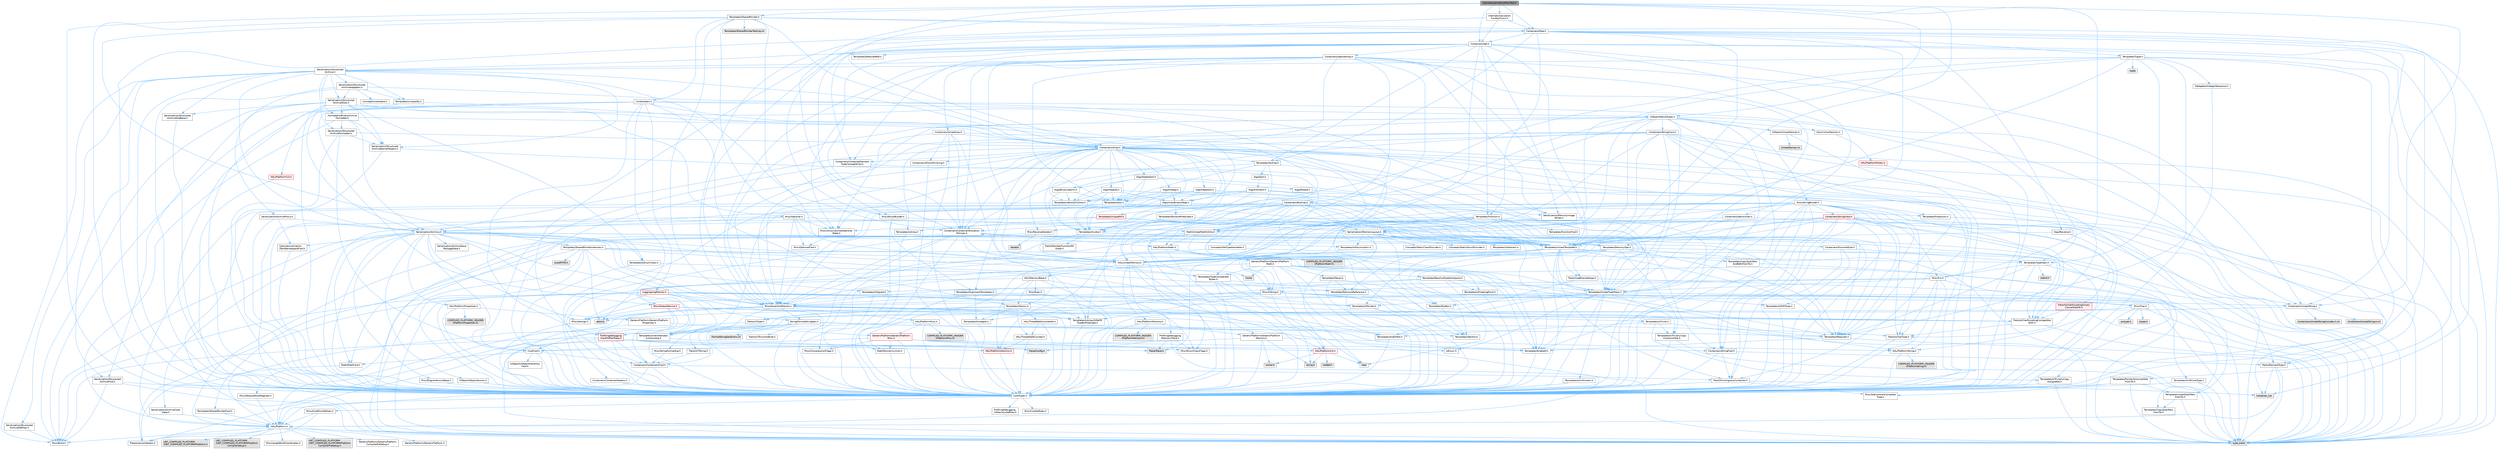 digraph "InternationalizationManifest.h"
{
 // INTERACTIVE_SVG=YES
 // LATEX_PDF_SIZE
  bgcolor="transparent";
  edge [fontname=Helvetica,fontsize=10,labelfontname=Helvetica,labelfontsize=10];
  node [fontname=Helvetica,fontsize=10,shape=box,height=0.2,width=0.4];
  Node1 [id="Node000001",label="InternationalizationManifest.h",height=0.2,width=0.4,color="gray40", fillcolor="grey60", style="filled", fontcolor="black",tooltip=" "];
  Node1 -> Node2 [id="edge1_Node000001_Node000002",color="steelblue1",style="solid",tooltip=" "];
  Node2 [id="Node000002",label="Containers/Array.h",height=0.2,width=0.4,color="grey40", fillcolor="white", style="filled",URL="$df/dd0/Array_8h.html",tooltip=" "];
  Node2 -> Node3 [id="edge2_Node000002_Node000003",color="steelblue1",style="solid",tooltip=" "];
  Node3 [id="Node000003",label="CoreTypes.h",height=0.2,width=0.4,color="grey40", fillcolor="white", style="filled",URL="$dc/dec/CoreTypes_8h.html",tooltip=" "];
  Node3 -> Node4 [id="edge3_Node000003_Node000004",color="steelblue1",style="solid",tooltip=" "];
  Node4 [id="Node000004",label="HAL/Platform.h",height=0.2,width=0.4,color="grey40", fillcolor="white", style="filled",URL="$d9/dd0/Platform_8h.html",tooltip=" "];
  Node4 -> Node5 [id="edge4_Node000004_Node000005",color="steelblue1",style="solid",tooltip=" "];
  Node5 [id="Node000005",label="Misc/Build.h",height=0.2,width=0.4,color="grey40", fillcolor="white", style="filled",URL="$d3/dbb/Build_8h.html",tooltip=" "];
  Node4 -> Node6 [id="edge5_Node000004_Node000006",color="steelblue1",style="solid",tooltip=" "];
  Node6 [id="Node000006",label="Misc/LargeWorldCoordinates.h",height=0.2,width=0.4,color="grey40", fillcolor="white", style="filled",URL="$d2/dcb/LargeWorldCoordinates_8h.html",tooltip=" "];
  Node4 -> Node7 [id="edge6_Node000004_Node000007",color="steelblue1",style="solid",tooltip=" "];
  Node7 [id="Node000007",label="type_traits",height=0.2,width=0.4,color="grey60", fillcolor="#E0E0E0", style="filled",tooltip=" "];
  Node4 -> Node8 [id="edge7_Node000004_Node000008",color="steelblue1",style="solid",tooltip=" "];
  Node8 [id="Node000008",label="PreprocessorHelpers.h",height=0.2,width=0.4,color="grey40", fillcolor="white", style="filled",URL="$db/ddb/PreprocessorHelpers_8h.html",tooltip=" "];
  Node4 -> Node9 [id="edge8_Node000004_Node000009",color="steelblue1",style="solid",tooltip=" "];
  Node9 [id="Node000009",label="UBT_COMPILED_PLATFORM\l/UBT_COMPILED_PLATFORMPlatform\lCompilerPreSetup.h",height=0.2,width=0.4,color="grey60", fillcolor="#E0E0E0", style="filled",tooltip=" "];
  Node4 -> Node10 [id="edge9_Node000004_Node000010",color="steelblue1",style="solid",tooltip=" "];
  Node10 [id="Node000010",label="GenericPlatform/GenericPlatform\lCompilerPreSetup.h",height=0.2,width=0.4,color="grey40", fillcolor="white", style="filled",URL="$d9/dc8/GenericPlatformCompilerPreSetup_8h.html",tooltip=" "];
  Node4 -> Node11 [id="edge10_Node000004_Node000011",color="steelblue1",style="solid",tooltip=" "];
  Node11 [id="Node000011",label="GenericPlatform/GenericPlatform.h",height=0.2,width=0.4,color="grey40", fillcolor="white", style="filled",URL="$d6/d84/GenericPlatform_8h.html",tooltip=" "];
  Node4 -> Node12 [id="edge11_Node000004_Node000012",color="steelblue1",style="solid",tooltip=" "];
  Node12 [id="Node000012",label="UBT_COMPILED_PLATFORM\l/UBT_COMPILED_PLATFORMPlatform.h",height=0.2,width=0.4,color="grey60", fillcolor="#E0E0E0", style="filled",tooltip=" "];
  Node4 -> Node13 [id="edge12_Node000004_Node000013",color="steelblue1",style="solid",tooltip=" "];
  Node13 [id="Node000013",label="UBT_COMPILED_PLATFORM\l/UBT_COMPILED_PLATFORMPlatform\lCompilerSetup.h",height=0.2,width=0.4,color="grey60", fillcolor="#E0E0E0", style="filled",tooltip=" "];
  Node3 -> Node14 [id="edge13_Node000003_Node000014",color="steelblue1",style="solid",tooltip=" "];
  Node14 [id="Node000014",label="ProfilingDebugging\l/UMemoryDefines.h",height=0.2,width=0.4,color="grey40", fillcolor="white", style="filled",URL="$d2/da2/UMemoryDefines_8h.html",tooltip=" "];
  Node3 -> Node15 [id="edge14_Node000003_Node000015",color="steelblue1",style="solid",tooltip=" "];
  Node15 [id="Node000015",label="Misc/CoreMiscDefines.h",height=0.2,width=0.4,color="grey40", fillcolor="white", style="filled",URL="$da/d38/CoreMiscDefines_8h.html",tooltip=" "];
  Node15 -> Node4 [id="edge15_Node000015_Node000004",color="steelblue1",style="solid",tooltip=" "];
  Node15 -> Node8 [id="edge16_Node000015_Node000008",color="steelblue1",style="solid",tooltip=" "];
  Node3 -> Node16 [id="edge17_Node000003_Node000016",color="steelblue1",style="solid",tooltip=" "];
  Node16 [id="Node000016",label="Misc/CoreDefines.h",height=0.2,width=0.4,color="grey40", fillcolor="white", style="filled",URL="$d3/dd2/CoreDefines_8h.html",tooltip=" "];
  Node2 -> Node17 [id="edge18_Node000002_Node000017",color="steelblue1",style="solid",tooltip=" "];
  Node17 [id="Node000017",label="Misc/AssertionMacros.h",height=0.2,width=0.4,color="grey40", fillcolor="white", style="filled",URL="$d0/dfa/AssertionMacros_8h.html",tooltip=" "];
  Node17 -> Node3 [id="edge19_Node000017_Node000003",color="steelblue1",style="solid",tooltip=" "];
  Node17 -> Node4 [id="edge20_Node000017_Node000004",color="steelblue1",style="solid",tooltip=" "];
  Node17 -> Node18 [id="edge21_Node000017_Node000018",color="steelblue1",style="solid",tooltip=" "];
  Node18 [id="Node000018",label="HAL/PlatformMisc.h",height=0.2,width=0.4,color="grey40", fillcolor="white", style="filled",URL="$d0/df5/PlatformMisc_8h.html",tooltip=" "];
  Node18 -> Node3 [id="edge22_Node000018_Node000003",color="steelblue1",style="solid",tooltip=" "];
  Node18 -> Node19 [id="edge23_Node000018_Node000019",color="steelblue1",style="solid",tooltip=" "];
  Node19 [id="Node000019",label="GenericPlatform/GenericPlatform\lMisc.h",height=0.2,width=0.4,color="red", fillcolor="#FFF0F0", style="filled",URL="$db/d9a/GenericPlatformMisc_8h.html",tooltip=" "];
  Node19 -> Node20 [id="edge24_Node000019_Node000020",color="steelblue1",style="solid",tooltip=" "];
  Node20 [id="Node000020",label="Containers/StringFwd.h",height=0.2,width=0.4,color="grey40", fillcolor="white", style="filled",URL="$df/d37/StringFwd_8h.html",tooltip=" "];
  Node20 -> Node3 [id="edge25_Node000020_Node000003",color="steelblue1",style="solid",tooltip=" "];
  Node20 -> Node21 [id="edge26_Node000020_Node000021",color="steelblue1",style="solid",tooltip=" "];
  Node21 [id="Node000021",label="Traits/ElementType.h",height=0.2,width=0.4,color="grey40", fillcolor="white", style="filled",URL="$d5/d4f/ElementType_8h.html",tooltip=" "];
  Node21 -> Node4 [id="edge27_Node000021_Node000004",color="steelblue1",style="solid",tooltip=" "];
  Node21 -> Node22 [id="edge28_Node000021_Node000022",color="steelblue1",style="solid",tooltip=" "];
  Node22 [id="Node000022",label="initializer_list",height=0.2,width=0.4,color="grey60", fillcolor="#E0E0E0", style="filled",tooltip=" "];
  Node21 -> Node7 [id="edge29_Node000021_Node000007",color="steelblue1",style="solid",tooltip=" "];
  Node20 -> Node23 [id="edge30_Node000020_Node000023",color="steelblue1",style="solid",tooltip=" "];
  Node23 [id="Node000023",label="Traits/IsContiguousContainer.h",height=0.2,width=0.4,color="grey40", fillcolor="white", style="filled",URL="$d5/d3c/IsContiguousContainer_8h.html",tooltip=" "];
  Node23 -> Node3 [id="edge31_Node000023_Node000003",color="steelblue1",style="solid",tooltip=" "];
  Node23 -> Node24 [id="edge32_Node000023_Node000024",color="steelblue1",style="solid",tooltip=" "];
  Node24 [id="Node000024",label="Misc/StaticAssertComplete\lType.h",height=0.2,width=0.4,color="grey40", fillcolor="white", style="filled",URL="$d5/d4e/StaticAssertCompleteType_8h.html",tooltip=" "];
  Node23 -> Node22 [id="edge33_Node000023_Node000022",color="steelblue1",style="solid",tooltip=" "];
  Node19 -> Node25 [id="edge34_Node000019_Node000025",color="steelblue1",style="solid",tooltip=" "];
  Node25 [id="Node000025",label="CoreFwd.h",height=0.2,width=0.4,color="grey40", fillcolor="white", style="filled",URL="$d1/d1e/CoreFwd_8h.html",tooltip=" "];
  Node25 -> Node3 [id="edge35_Node000025_Node000003",color="steelblue1",style="solid",tooltip=" "];
  Node25 -> Node26 [id="edge36_Node000025_Node000026",color="steelblue1",style="solid",tooltip=" "];
  Node26 [id="Node000026",label="Containers/ContainersFwd.h",height=0.2,width=0.4,color="grey40", fillcolor="white", style="filled",URL="$d4/d0a/ContainersFwd_8h.html",tooltip=" "];
  Node26 -> Node4 [id="edge37_Node000026_Node000004",color="steelblue1",style="solid",tooltip=" "];
  Node26 -> Node3 [id="edge38_Node000026_Node000003",color="steelblue1",style="solid",tooltip=" "];
  Node26 -> Node23 [id="edge39_Node000026_Node000023",color="steelblue1",style="solid",tooltip=" "];
  Node25 -> Node27 [id="edge40_Node000025_Node000027",color="steelblue1",style="solid",tooltip=" "];
  Node27 [id="Node000027",label="Math/MathFwd.h",height=0.2,width=0.4,color="grey40", fillcolor="white", style="filled",URL="$d2/d10/MathFwd_8h.html",tooltip=" "];
  Node27 -> Node4 [id="edge41_Node000027_Node000004",color="steelblue1",style="solid",tooltip=" "];
  Node25 -> Node28 [id="edge42_Node000025_Node000028",color="steelblue1",style="solid",tooltip=" "];
  Node28 [id="Node000028",label="UObject/UObjectHierarchy\lFwd.h",height=0.2,width=0.4,color="grey40", fillcolor="white", style="filled",URL="$d3/d13/UObjectHierarchyFwd_8h.html",tooltip=" "];
  Node19 -> Node3 [id="edge43_Node000019_Node000003",color="steelblue1",style="solid",tooltip=" "];
  Node19 -> Node30 [id="edge44_Node000019_Node000030",color="steelblue1",style="solid",tooltip=" "];
  Node30 [id="Node000030",label="HAL/PlatformCrt.h",height=0.2,width=0.4,color="red", fillcolor="#FFF0F0", style="filled",URL="$d8/d75/PlatformCrt_8h.html",tooltip=" "];
  Node30 -> Node31 [id="edge45_Node000030_Node000031",color="steelblue1",style="solid",tooltip=" "];
  Node31 [id="Node000031",label="new",height=0.2,width=0.4,color="grey60", fillcolor="#E0E0E0", style="filled",tooltip=" "];
  Node30 -> Node32 [id="edge46_Node000030_Node000032",color="steelblue1",style="solid",tooltip=" "];
  Node32 [id="Node000032",label="wchar.h",height=0.2,width=0.4,color="grey60", fillcolor="#E0E0E0", style="filled",tooltip=" "];
  Node30 -> Node33 [id="edge47_Node000030_Node000033",color="steelblue1",style="solid",tooltip=" "];
  Node33 [id="Node000033",label="stddef.h",height=0.2,width=0.4,color="grey60", fillcolor="#E0E0E0", style="filled",tooltip=" "];
  Node30 -> Node39 [id="edge48_Node000030_Node000039",color="steelblue1",style="solid",tooltip=" "];
  Node39 [id="Node000039",label="string.h",height=0.2,width=0.4,color="grey60", fillcolor="#E0E0E0", style="filled",tooltip=" "];
  Node19 -> Node40 [id="edge49_Node000019_Node000040",color="steelblue1",style="solid",tooltip=" "];
  Node40 [id="Node000040",label="Math/NumericLimits.h",height=0.2,width=0.4,color="grey40", fillcolor="white", style="filled",URL="$df/d1b/NumericLimits_8h.html",tooltip=" "];
  Node40 -> Node3 [id="edge50_Node000040_Node000003",color="steelblue1",style="solid",tooltip=" "];
  Node19 -> Node41 [id="edge51_Node000019_Node000041",color="steelblue1",style="solid",tooltip=" "];
  Node41 [id="Node000041",label="Misc/CompressionFlags.h",height=0.2,width=0.4,color="grey40", fillcolor="white", style="filled",URL="$d9/d76/CompressionFlags_8h.html",tooltip=" "];
  Node19 -> Node42 [id="edge52_Node000019_Node000042",color="steelblue1",style="solid",tooltip=" "];
  Node42 [id="Node000042",label="Misc/EnumClassFlags.h",height=0.2,width=0.4,color="grey40", fillcolor="white", style="filled",URL="$d8/de7/EnumClassFlags_8h.html",tooltip=" "];
  Node18 -> Node45 [id="edge53_Node000018_Node000045",color="steelblue1",style="solid",tooltip=" "];
  Node45 [id="Node000045",label="COMPILED_PLATFORM_HEADER\l(PlatformMisc.h)",height=0.2,width=0.4,color="grey60", fillcolor="#E0E0E0", style="filled",tooltip=" "];
  Node18 -> Node46 [id="edge54_Node000018_Node000046",color="steelblue1",style="solid",tooltip=" "];
  Node46 [id="Node000046",label="ProfilingDebugging\l/CpuProfilerTrace.h",height=0.2,width=0.4,color="red", fillcolor="#FFF0F0", style="filled",URL="$da/dcb/CpuProfilerTrace_8h.html",tooltip=" "];
  Node46 -> Node3 [id="edge55_Node000046_Node000003",color="steelblue1",style="solid",tooltip=" "];
  Node46 -> Node26 [id="edge56_Node000046_Node000026",color="steelblue1",style="solid",tooltip=" "];
  Node46 -> Node47 [id="edge57_Node000046_Node000047",color="steelblue1",style="solid",tooltip=" "];
  Node47 [id="Node000047",label="HAL/PlatformAtomics.h",height=0.2,width=0.4,color="red", fillcolor="#FFF0F0", style="filled",URL="$d3/d36/PlatformAtomics_8h.html",tooltip=" "];
  Node47 -> Node3 [id="edge58_Node000047_Node000003",color="steelblue1",style="solid",tooltip=" "];
  Node46 -> Node8 [id="edge59_Node000046_Node000008",color="steelblue1",style="solid",tooltip=" "];
  Node46 -> Node5 [id="edge60_Node000046_Node000005",color="steelblue1",style="solid",tooltip=" "];
  Node46 -> Node50 [id="edge61_Node000046_Node000050",color="steelblue1",style="solid",tooltip=" "];
  Node50 [id="Node000050",label="Trace/Config.h",height=0.2,width=0.4,color="grey60", fillcolor="#E0E0E0", style="filled",tooltip=" "];
  Node46 -> Node53 [id="edge62_Node000046_Node000053",color="steelblue1",style="solid",tooltip=" "];
  Node53 [id="Node000053",label="Trace/Trace.h",height=0.2,width=0.4,color="grey60", fillcolor="#E0E0E0", style="filled",tooltip=" "];
  Node17 -> Node8 [id="edge63_Node000017_Node000008",color="steelblue1",style="solid",tooltip=" "];
  Node17 -> Node54 [id="edge64_Node000017_Node000054",color="steelblue1",style="solid",tooltip=" "];
  Node54 [id="Node000054",label="Templates/EnableIf.h",height=0.2,width=0.4,color="grey40", fillcolor="white", style="filled",URL="$d7/d60/EnableIf_8h.html",tooltip=" "];
  Node54 -> Node3 [id="edge65_Node000054_Node000003",color="steelblue1",style="solid",tooltip=" "];
  Node17 -> Node55 [id="edge66_Node000017_Node000055",color="steelblue1",style="solid",tooltip=" "];
  Node55 [id="Node000055",label="Templates/IsArrayOrRefOf\lTypeByPredicate.h",height=0.2,width=0.4,color="grey40", fillcolor="white", style="filled",URL="$d6/da1/IsArrayOrRefOfTypeByPredicate_8h.html",tooltip=" "];
  Node55 -> Node3 [id="edge67_Node000055_Node000003",color="steelblue1",style="solid",tooltip=" "];
  Node17 -> Node56 [id="edge68_Node000017_Node000056",color="steelblue1",style="solid",tooltip=" "];
  Node56 [id="Node000056",label="Templates/IsValidVariadic\lFunctionArg.h",height=0.2,width=0.4,color="grey40", fillcolor="white", style="filled",URL="$d0/dc8/IsValidVariadicFunctionArg_8h.html",tooltip=" "];
  Node56 -> Node3 [id="edge69_Node000056_Node000003",color="steelblue1",style="solid",tooltip=" "];
  Node56 -> Node57 [id="edge70_Node000056_Node000057",color="steelblue1",style="solid",tooltip=" "];
  Node57 [id="Node000057",label="IsEnum.h",height=0.2,width=0.4,color="grey40", fillcolor="white", style="filled",URL="$d4/de5/IsEnum_8h.html",tooltip=" "];
  Node56 -> Node7 [id="edge71_Node000056_Node000007",color="steelblue1",style="solid",tooltip=" "];
  Node17 -> Node58 [id="edge72_Node000017_Node000058",color="steelblue1",style="solid",tooltip=" "];
  Node58 [id="Node000058",label="Traits/IsCharEncodingCompatible\lWith.h",height=0.2,width=0.4,color="grey40", fillcolor="white", style="filled",URL="$df/dd1/IsCharEncodingCompatibleWith_8h.html",tooltip=" "];
  Node58 -> Node7 [id="edge73_Node000058_Node000007",color="steelblue1",style="solid",tooltip=" "];
  Node58 -> Node59 [id="edge74_Node000058_Node000059",color="steelblue1",style="solid",tooltip=" "];
  Node59 [id="Node000059",label="Traits/IsCharType.h",height=0.2,width=0.4,color="grey40", fillcolor="white", style="filled",URL="$db/d51/IsCharType_8h.html",tooltip=" "];
  Node59 -> Node3 [id="edge75_Node000059_Node000003",color="steelblue1",style="solid",tooltip=" "];
  Node17 -> Node60 [id="edge76_Node000017_Node000060",color="steelblue1",style="solid",tooltip=" "];
  Node60 [id="Node000060",label="Misc/VarArgs.h",height=0.2,width=0.4,color="grey40", fillcolor="white", style="filled",URL="$d5/d6f/VarArgs_8h.html",tooltip=" "];
  Node60 -> Node3 [id="edge77_Node000060_Node000003",color="steelblue1",style="solid",tooltip=" "];
  Node17 -> Node61 [id="edge78_Node000017_Node000061",color="steelblue1",style="solid",tooltip=" "];
  Node61 [id="Node000061",label="String/FormatStringSan.h",height=0.2,width=0.4,color="grey40", fillcolor="white", style="filled",URL="$d3/d8b/FormatStringSan_8h.html",tooltip=" "];
  Node61 -> Node7 [id="edge79_Node000061_Node000007",color="steelblue1",style="solid",tooltip=" "];
  Node61 -> Node3 [id="edge80_Node000061_Node000003",color="steelblue1",style="solid",tooltip=" "];
  Node61 -> Node62 [id="edge81_Node000061_Node000062",color="steelblue1",style="solid",tooltip=" "];
  Node62 [id="Node000062",label="Templates/Requires.h",height=0.2,width=0.4,color="grey40", fillcolor="white", style="filled",URL="$dc/d96/Requires_8h.html",tooltip=" "];
  Node62 -> Node54 [id="edge82_Node000062_Node000054",color="steelblue1",style="solid",tooltip=" "];
  Node62 -> Node7 [id="edge83_Node000062_Node000007",color="steelblue1",style="solid",tooltip=" "];
  Node61 -> Node63 [id="edge84_Node000061_Node000063",color="steelblue1",style="solid",tooltip=" "];
  Node63 [id="Node000063",label="Templates/Identity.h",height=0.2,width=0.4,color="grey40", fillcolor="white", style="filled",URL="$d0/dd5/Identity_8h.html",tooltip=" "];
  Node61 -> Node56 [id="edge85_Node000061_Node000056",color="steelblue1",style="solid",tooltip=" "];
  Node61 -> Node59 [id="edge86_Node000061_Node000059",color="steelblue1",style="solid",tooltip=" "];
  Node61 -> Node64 [id="edge87_Node000061_Node000064",color="steelblue1",style="solid",tooltip=" "];
  Node64 [id="Node000064",label="Traits/IsTEnumAsByte.h",height=0.2,width=0.4,color="grey40", fillcolor="white", style="filled",URL="$d1/de6/IsTEnumAsByte_8h.html",tooltip=" "];
  Node61 -> Node65 [id="edge88_Node000061_Node000065",color="steelblue1",style="solid",tooltip=" "];
  Node65 [id="Node000065",label="Traits/IsTString.h",height=0.2,width=0.4,color="grey40", fillcolor="white", style="filled",URL="$d0/df8/IsTString_8h.html",tooltip=" "];
  Node65 -> Node26 [id="edge89_Node000065_Node000026",color="steelblue1",style="solid",tooltip=" "];
  Node61 -> Node26 [id="edge90_Node000061_Node000026",color="steelblue1",style="solid",tooltip=" "];
  Node61 -> Node66 [id="edge91_Node000061_Node000066",color="steelblue1",style="solid",tooltip=" "];
  Node66 [id="Node000066",label="FormatStringSanErrors.inl",height=0.2,width=0.4,color="grey60", fillcolor="#E0E0E0", style="filled",tooltip=" "];
  Node17 -> Node67 [id="edge92_Node000017_Node000067",color="steelblue1",style="solid",tooltip=" "];
  Node67 [id="Node000067",label="atomic",height=0.2,width=0.4,color="grey60", fillcolor="#E0E0E0", style="filled",tooltip=" "];
  Node2 -> Node68 [id="edge93_Node000002_Node000068",color="steelblue1",style="solid",tooltip=" "];
  Node68 [id="Node000068",label="Misc/IntrusiveUnsetOptional\lState.h",height=0.2,width=0.4,color="grey40", fillcolor="white", style="filled",URL="$d2/d0a/IntrusiveUnsetOptionalState_8h.html",tooltip=" "];
  Node68 -> Node69 [id="edge94_Node000068_Node000069",color="steelblue1",style="solid",tooltip=" "];
  Node69 [id="Node000069",label="Misc/OptionalFwd.h",height=0.2,width=0.4,color="grey40", fillcolor="white", style="filled",URL="$dc/d50/OptionalFwd_8h.html",tooltip=" "];
  Node2 -> Node70 [id="edge95_Node000002_Node000070",color="steelblue1",style="solid",tooltip=" "];
  Node70 [id="Node000070",label="Misc/ReverseIterate.h",height=0.2,width=0.4,color="grey40", fillcolor="white", style="filled",URL="$db/de3/ReverseIterate_8h.html",tooltip=" "];
  Node70 -> Node4 [id="edge96_Node000070_Node000004",color="steelblue1",style="solid",tooltip=" "];
  Node70 -> Node71 [id="edge97_Node000070_Node000071",color="steelblue1",style="solid",tooltip=" "];
  Node71 [id="Node000071",label="iterator",height=0.2,width=0.4,color="grey60", fillcolor="#E0E0E0", style="filled",tooltip=" "];
  Node2 -> Node72 [id="edge98_Node000002_Node000072",color="steelblue1",style="solid",tooltip=" "];
  Node72 [id="Node000072",label="HAL/UnrealMemory.h",height=0.2,width=0.4,color="grey40", fillcolor="white", style="filled",URL="$d9/d96/UnrealMemory_8h.html",tooltip=" "];
  Node72 -> Node3 [id="edge99_Node000072_Node000003",color="steelblue1",style="solid",tooltip=" "];
  Node72 -> Node73 [id="edge100_Node000072_Node000073",color="steelblue1",style="solid",tooltip=" "];
  Node73 [id="Node000073",label="GenericPlatform/GenericPlatform\lMemory.h",height=0.2,width=0.4,color="grey40", fillcolor="white", style="filled",URL="$dd/d22/GenericPlatformMemory_8h.html",tooltip=" "];
  Node73 -> Node25 [id="edge101_Node000073_Node000025",color="steelblue1",style="solid",tooltip=" "];
  Node73 -> Node3 [id="edge102_Node000073_Node000003",color="steelblue1",style="solid",tooltip=" "];
  Node73 -> Node74 [id="edge103_Node000073_Node000074",color="steelblue1",style="solid",tooltip=" "];
  Node74 [id="Node000074",label="HAL/PlatformString.h",height=0.2,width=0.4,color="grey40", fillcolor="white", style="filled",URL="$db/db5/PlatformString_8h.html",tooltip=" "];
  Node74 -> Node3 [id="edge104_Node000074_Node000003",color="steelblue1",style="solid",tooltip=" "];
  Node74 -> Node75 [id="edge105_Node000074_Node000075",color="steelblue1",style="solid",tooltip=" "];
  Node75 [id="Node000075",label="COMPILED_PLATFORM_HEADER\l(PlatformString.h)",height=0.2,width=0.4,color="grey60", fillcolor="#E0E0E0", style="filled",tooltip=" "];
  Node73 -> Node39 [id="edge106_Node000073_Node000039",color="steelblue1",style="solid",tooltip=" "];
  Node73 -> Node32 [id="edge107_Node000073_Node000032",color="steelblue1",style="solid",tooltip=" "];
  Node72 -> Node76 [id="edge108_Node000072_Node000076",color="steelblue1",style="solid",tooltip=" "];
  Node76 [id="Node000076",label="HAL/MemoryBase.h",height=0.2,width=0.4,color="grey40", fillcolor="white", style="filled",URL="$d6/d9f/MemoryBase_8h.html",tooltip=" "];
  Node76 -> Node3 [id="edge109_Node000076_Node000003",color="steelblue1",style="solid",tooltip=" "];
  Node76 -> Node47 [id="edge110_Node000076_Node000047",color="steelblue1",style="solid",tooltip=" "];
  Node76 -> Node30 [id="edge111_Node000076_Node000030",color="steelblue1",style="solid",tooltip=" "];
  Node76 -> Node77 [id="edge112_Node000076_Node000077",color="steelblue1",style="solid",tooltip=" "];
  Node77 [id="Node000077",label="Misc/Exec.h",height=0.2,width=0.4,color="grey40", fillcolor="white", style="filled",URL="$de/ddb/Exec_8h.html",tooltip=" "];
  Node77 -> Node3 [id="edge113_Node000077_Node000003",color="steelblue1",style="solid",tooltip=" "];
  Node77 -> Node17 [id="edge114_Node000077_Node000017",color="steelblue1",style="solid",tooltip=" "];
  Node76 -> Node78 [id="edge115_Node000076_Node000078",color="steelblue1",style="solid",tooltip=" "];
  Node78 [id="Node000078",label="Misc/OutputDevice.h",height=0.2,width=0.4,color="red", fillcolor="#FFF0F0", style="filled",URL="$d7/d32/OutputDevice_8h.html",tooltip=" "];
  Node78 -> Node25 [id="edge116_Node000078_Node000025",color="steelblue1",style="solid",tooltip=" "];
  Node78 -> Node3 [id="edge117_Node000078_Node000003",color="steelblue1",style="solid",tooltip=" "];
  Node78 -> Node60 [id="edge118_Node000078_Node000060",color="steelblue1",style="solid",tooltip=" "];
  Node78 -> Node55 [id="edge119_Node000078_Node000055",color="steelblue1",style="solid",tooltip=" "];
  Node78 -> Node56 [id="edge120_Node000078_Node000056",color="steelblue1",style="solid",tooltip=" "];
  Node78 -> Node58 [id="edge121_Node000078_Node000058",color="steelblue1",style="solid",tooltip=" "];
  Node76 -> Node80 [id="edge122_Node000076_Node000080",color="steelblue1",style="solid",tooltip=" "];
  Node80 [id="Node000080",label="Templates/Atomic.h",height=0.2,width=0.4,color="grey40", fillcolor="white", style="filled",URL="$d3/d91/Atomic_8h.html",tooltip=" "];
  Node80 -> Node81 [id="edge123_Node000080_Node000081",color="steelblue1",style="solid",tooltip=" "];
  Node81 [id="Node000081",label="HAL/ThreadSafeCounter.h",height=0.2,width=0.4,color="grey40", fillcolor="white", style="filled",URL="$dc/dc9/ThreadSafeCounter_8h.html",tooltip=" "];
  Node81 -> Node3 [id="edge124_Node000081_Node000003",color="steelblue1",style="solid",tooltip=" "];
  Node81 -> Node47 [id="edge125_Node000081_Node000047",color="steelblue1",style="solid",tooltip=" "];
  Node80 -> Node82 [id="edge126_Node000080_Node000082",color="steelblue1",style="solid",tooltip=" "];
  Node82 [id="Node000082",label="HAL/ThreadSafeCounter64.h",height=0.2,width=0.4,color="grey40", fillcolor="white", style="filled",URL="$d0/d12/ThreadSafeCounter64_8h.html",tooltip=" "];
  Node82 -> Node3 [id="edge127_Node000082_Node000003",color="steelblue1",style="solid",tooltip=" "];
  Node82 -> Node81 [id="edge128_Node000082_Node000081",color="steelblue1",style="solid",tooltip=" "];
  Node80 -> Node83 [id="edge129_Node000080_Node000083",color="steelblue1",style="solid",tooltip=" "];
  Node83 [id="Node000083",label="Templates/IsIntegral.h",height=0.2,width=0.4,color="grey40", fillcolor="white", style="filled",URL="$da/d64/IsIntegral_8h.html",tooltip=" "];
  Node83 -> Node3 [id="edge130_Node000083_Node000003",color="steelblue1",style="solid",tooltip=" "];
  Node80 -> Node84 [id="edge131_Node000080_Node000084",color="steelblue1",style="solid",tooltip=" "];
  Node84 [id="Node000084",label="Templates/IsTrivial.h",height=0.2,width=0.4,color="grey40", fillcolor="white", style="filled",URL="$da/d4c/IsTrivial_8h.html",tooltip=" "];
  Node84 -> Node85 [id="edge132_Node000084_Node000085",color="steelblue1",style="solid",tooltip=" "];
  Node85 [id="Node000085",label="Templates/AndOrNot.h",height=0.2,width=0.4,color="grey40", fillcolor="white", style="filled",URL="$db/d0a/AndOrNot_8h.html",tooltip=" "];
  Node85 -> Node3 [id="edge133_Node000085_Node000003",color="steelblue1",style="solid",tooltip=" "];
  Node84 -> Node86 [id="edge134_Node000084_Node000086",color="steelblue1",style="solid",tooltip=" "];
  Node86 [id="Node000086",label="Templates/IsTriviallyCopy\lConstructible.h",height=0.2,width=0.4,color="grey40", fillcolor="white", style="filled",URL="$d3/d78/IsTriviallyCopyConstructible_8h.html",tooltip=" "];
  Node86 -> Node3 [id="edge135_Node000086_Node000003",color="steelblue1",style="solid",tooltip=" "];
  Node86 -> Node7 [id="edge136_Node000086_Node000007",color="steelblue1",style="solid",tooltip=" "];
  Node84 -> Node87 [id="edge137_Node000084_Node000087",color="steelblue1",style="solid",tooltip=" "];
  Node87 [id="Node000087",label="Templates/IsTriviallyCopy\lAssignable.h",height=0.2,width=0.4,color="grey40", fillcolor="white", style="filled",URL="$d2/df2/IsTriviallyCopyAssignable_8h.html",tooltip=" "];
  Node87 -> Node3 [id="edge138_Node000087_Node000003",color="steelblue1",style="solid",tooltip=" "];
  Node87 -> Node7 [id="edge139_Node000087_Node000007",color="steelblue1",style="solid",tooltip=" "];
  Node84 -> Node7 [id="edge140_Node000084_Node000007",color="steelblue1",style="solid",tooltip=" "];
  Node80 -> Node88 [id="edge141_Node000080_Node000088",color="steelblue1",style="solid",tooltip=" "];
  Node88 [id="Node000088",label="Traits/IntType.h",height=0.2,width=0.4,color="grey40", fillcolor="white", style="filled",URL="$d7/deb/IntType_8h.html",tooltip=" "];
  Node88 -> Node4 [id="edge142_Node000088_Node000004",color="steelblue1",style="solid",tooltip=" "];
  Node80 -> Node67 [id="edge143_Node000080_Node000067",color="steelblue1",style="solid",tooltip=" "];
  Node72 -> Node89 [id="edge144_Node000072_Node000089",color="steelblue1",style="solid",tooltip=" "];
  Node89 [id="Node000089",label="HAL/PlatformMemory.h",height=0.2,width=0.4,color="grey40", fillcolor="white", style="filled",URL="$de/d68/PlatformMemory_8h.html",tooltip=" "];
  Node89 -> Node3 [id="edge145_Node000089_Node000003",color="steelblue1",style="solid",tooltip=" "];
  Node89 -> Node73 [id="edge146_Node000089_Node000073",color="steelblue1",style="solid",tooltip=" "];
  Node89 -> Node90 [id="edge147_Node000089_Node000090",color="steelblue1",style="solid",tooltip=" "];
  Node90 [id="Node000090",label="COMPILED_PLATFORM_HEADER\l(PlatformMemory.h)",height=0.2,width=0.4,color="grey60", fillcolor="#E0E0E0", style="filled",tooltip=" "];
  Node72 -> Node91 [id="edge148_Node000072_Node000091",color="steelblue1",style="solid",tooltip=" "];
  Node91 [id="Node000091",label="ProfilingDebugging\l/MemoryTrace.h",height=0.2,width=0.4,color="grey40", fillcolor="white", style="filled",URL="$da/dd7/MemoryTrace_8h.html",tooltip=" "];
  Node91 -> Node4 [id="edge149_Node000091_Node000004",color="steelblue1",style="solid",tooltip=" "];
  Node91 -> Node42 [id="edge150_Node000091_Node000042",color="steelblue1",style="solid",tooltip=" "];
  Node91 -> Node50 [id="edge151_Node000091_Node000050",color="steelblue1",style="solid",tooltip=" "];
  Node91 -> Node53 [id="edge152_Node000091_Node000053",color="steelblue1",style="solid",tooltip=" "];
  Node72 -> Node92 [id="edge153_Node000072_Node000092",color="steelblue1",style="solid",tooltip=" "];
  Node92 [id="Node000092",label="Templates/IsPointer.h",height=0.2,width=0.4,color="grey40", fillcolor="white", style="filled",URL="$d7/d05/IsPointer_8h.html",tooltip=" "];
  Node92 -> Node3 [id="edge154_Node000092_Node000003",color="steelblue1",style="solid",tooltip=" "];
  Node2 -> Node93 [id="edge155_Node000002_Node000093",color="steelblue1",style="solid",tooltip=" "];
  Node93 [id="Node000093",label="Templates/UnrealTypeTraits.h",height=0.2,width=0.4,color="grey40", fillcolor="white", style="filled",URL="$d2/d2d/UnrealTypeTraits_8h.html",tooltip=" "];
  Node93 -> Node3 [id="edge156_Node000093_Node000003",color="steelblue1",style="solid",tooltip=" "];
  Node93 -> Node92 [id="edge157_Node000093_Node000092",color="steelblue1",style="solid",tooltip=" "];
  Node93 -> Node17 [id="edge158_Node000093_Node000017",color="steelblue1",style="solid",tooltip=" "];
  Node93 -> Node85 [id="edge159_Node000093_Node000085",color="steelblue1",style="solid",tooltip=" "];
  Node93 -> Node54 [id="edge160_Node000093_Node000054",color="steelblue1",style="solid",tooltip=" "];
  Node93 -> Node94 [id="edge161_Node000093_Node000094",color="steelblue1",style="solid",tooltip=" "];
  Node94 [id="Node000094",label="Templates/IsArithmetic.h",height=0.2,width=0.4,color="grey40", fillcolor="white", style="filled",URL="$d2/d5d/IsArithmetic_8h.html",tooltip=" "];
  Node94 -> Node3 [id="edge162_Node000094_Node000003",color="steelblue1",style="solid",tooltip=" "];
  Node93 -> Node57 [id="edge163_Node000093_Node000057",color="steelblue1",style="solid",tooltip=" "];
  Node93 -> Node95 [id="edge164_Node000093_Node000095",color="steelblue1",style="solid",tooltip=" "];
  Node95 [id="Node000095",label="Templates/Models.h",height=0.2,width=0.4,color="grey40", fillcolor="white", style="filled",URL="$d3/d0c/Models_8h.html",tooltip=" "];
  Node95 -> Node63 [id="edge165_Node000095_Node000063",color="steelblue1",style="solid",tooltip=" "];
  Node93 -> Node96 [id="edge166_Node000093_Node000096",color="steelblue1",style="solid",tooltip=" "];
  Node96 [id="Node000096",label="Templates/IsPODType.h",height=0.2,width=0.4,color="grey40", fillcolor="white", style="filled",URL="$d7/db1/IsPODType_8h.html",tooltip=" "];
  Node96 -> Node3 [id="edge167_Node000096_Node000003",color="steelblue1",style="solid",tooltip=" "];
  Node93 -> Node97 [id="edge168_Node000093_Node000097",color="steelblue1",style="solid",tooltip=" "];
  Node97 [id="Node000097",label="Templates/IsUECoreType.h",height=0.2,width=0.4,color="grey40", fillcolor="white", style="filled",URL="$d1/db8/IsUECoreType_8h.html",tooltip=" "];
  Node97 -> Node3 [id="edge169_Node000097_Node000003",color="steelblue1",style="solid",tooltip=" "];
  Node97 -> Node7 [id="edge170_Node000097_Node000007",color="steelblue1",style="solid",tooltip=" "];
  Node93 -> Node86 [id="edge171_Node000093_Node000086",color="steelblue1",style="solid",tooltip=" "];
  Node2 -> Node98 [id="edge172_Node000002_Node000098",color="steelblue1",style="solid",tooltip=" "];
  Node98 [id="Node000098",label="Templates/UnrealTemplate.h",height=0.2,width=0.4,color="grey40", fillcolor="white", style="filled",URL="$d4/d24/UnrealTemplate_8h.html",tooltip=" "];
  Node98 -> Node3 [id="edge173_Node000098_Node000003",color="steelblue1",style="solid",tooltip=" "];
  Node98 -> Node92 [id="edge174_Node000098_Node000092",color="steelblue1",style="solid",tooltip=" "];
  Node98 -> Node72 [id="edge175_Node000098_Node000072",color="steelblue1",style="solid",tooltip=" "];
  Node98 -> Node99 [id="edge176_Node000098_Node000099",color="steelblue1",style="solid",tooltip=" "];
  Node99 [id="Node000099",label="Templates/CopyQualifiers\lAndRefsFromTo.h",height=0.2,width=0.4,color="grey40", fillcolor="white", style="filled",URL="$d3/db3/CopyQualifiersAndRefsFromTo_8h.html",tooltip=" "];
  Node99 -> Node100 [id="edge177_Node000099_Node000100",color="steelblue1",style="solid",tooltip=" "];
  Node100 [id="Node000100",label="Templates/CopyQualifiers\lFromTo.h",height=0.2,width=0.4,color="grey40", fillcolor="white", style="filled",URL="$d5/db4/CopyQualifiersFromTo_8h.html",tooltip=" "];
  Node98 -> Node93 [id="edge178_Node000098_Node000093",color="steelblue1",style="solid",tooltip=" "];
  Node98 -> Node101 [id="edge179_Node000098_Node000101",color="steelblue1",style="solid",tooltip=" "];
  Node101 [id="Node000101",label="Templates/RemoveReference.h",height=0.2,width=0.4,color="grey40", fillcolor="white", style="filled",URL="$da/dbe/RemoveReference_8h.html",tooltip=" "];
  Node101 -> Node3 [id="edge180_Node000101_Node000003",color="steelblue1",style="solid",tooltip=" "];
  Node98 -> Node62 [id="edge181_Node000098_Node000062",color="steelblue1",style="solid",tooltip=" "];
  Node98 -> Node102 [id="edge182_Node000098_Node000102",color="steelblue1",style="solid",tooltip=" "];
  Node102 [id="Node000102",label="Templates/TypeCompatible\lBytes.h",height=0.2,width=0.4,color="grey40", fillcolor="white", style="filled",URL="$df/d0a/TypeCompatibleBytes_8h.html",tooltip=" "];
  Node102 -> Node3 [id="edge183_Node000102_Node000003",color="steelblue1",style="solid",tooltip=" "];
  Node102 -> Node39 [id="edge184_Node000102_Node000039",color="steelblue1",style="solid",tooltip=" "];
  Node102 -> Node31 [id="edge185_Node000102_Node000031",color="steelblue1",style="solid",tooltip=" "];
  Node102 -> Node7 [id="edge186_Node000102_Node000007",color="steelblue1",style="solid",tooltip=" "];
  Node98 -> Node63 [id="edge187_Node000098_Node000063",color="steelblue1",style="solid",tooltip=" "];
  Node98 -> Node23 [id="edge188_Node000098_Node000023",color="steelblue1",style="solid",tooltip=" "];
  Node98 -> Node103 [id="edge189_Node000098_Node000103",color="steelblue1",style="solid",tooltip=" "];
  Node103 [id="Node000103",label="Traits/UseBitwiseSwap.h",height=0.2,width=0.4,color="grey40", fillcolor="white", style="filled",URL="$db/df3/UseBitwiseSwap_8h.html",tooltip=" "];
  Node103 -> Node3 [id="edge190_Node000103_Node000003",color="steelblue1",style="solid",tooltip=" "];
  Node103 -> Node7 [id="edge191_Node000103_Node000007",color="steelblue1",style="solid",tooltip=" "];
  Node98 -> Node7 [id="edge192_Node000098_Node000007",color="steelblue1",style="solid",tooltip=" "];
  Node2 -> Node104 [id="edge193_Node000002_Node000104",color="steelblue1",style="solid",tooltip=" "];
  Node104 [id="Node000104",label="Containers/AllowShrinking.h",height=0.2,width=0.4,color="grey40", fillcolor="white", style="filled",URL="$d7/d1a/AllowShrinking_8h.html",tooltip=" "];
  Node104 -> Node3 [id="edge194_Node000104_Node000003",color="steelblue1",style="solid",tooltip=" "];
  Node2 -> Node105 [id="edge195_Node000002_Node000105",color="steelblue1",style="solid",tooltip=" "];
  Node105 [id="Node000105",label="Containers/ContainerAllocation\lPolicies.h",height=0.2,width=0.4,color="grey40", fillcolor="white", style="filled",URL="$d7/dff/ContainerAllocationPolicies_8h.html",tooltip=" "];
  Node105 -> Node3 [id="edge196_Node000105_Node000003",color="steelblue1",style="solid",tooltip=" "];
  Node105 -> Node106 [id="edge197_Node000105_Node000106",color="steelblue1",style="solid",tooltip=" "];
  Node106 [id="Node000106",label="Containers/ContainerHelpers.h",height=0.2,width=0.4,color="grey40", fillcolor="white", style="filled",URL="$d7/d33/ContainerHelpers_8h.html",tooltip=" "];
  Node106 -> Node3 [id="edge198_Node000106_Node000003",color="steelblue1",style="solid",tooltip=" "];
  Node105 -> Node105 [id="edge199_Node000105_Node000105",color="steelblue1",style="solid",tooltip=" "];
  Node105 -> Node107 [id="edge200_Node000105_Node000107",color="steelblue1",style="solid",tooltip=" "];
  Node107 [id="Node000107",label="HAL/PlatformMath.h",height=0.2,width=0.4,color="grey40", fillcolor="white", style="filled",URL="$dc/d53/PlatformMath_8h.html",tooltip=" "];
  Node107 -> Node3 [id="edge201_Node000107_Node000003",color="steelblue1",style="solid",tooltip=" "];
  Node107 -> Node108 [id="edge202_Node000107_Node000108",color="steelblue1",style="solid",tooltip=" "];
  Node108 [id="Node000108",label="GenericPlatform/GenericPlatform\lMath.h",height=0.2,width=0.4,color="grey40", fillcolor="white", style="filled",URL="$d5/d79/GenericPlatformMath_8h.html",tooltip=" "];
  Node108 -> Node3 [id="edge203_Node000108_Node000003",color="steelblue1",style="solid",tooltip=" "];
  Node108 -> Node26 [id="edge204_Node000108_Node000026",color="steelblue1",style="solid",tooltip=" "];
  Node108 -> Node30 [id="edge205_Node000108_Node000030",color="steelblue1",style="solid",tooltip=" "];
  Node108 -> Node85 [id="edge206_Node000108_Node000085",color="steelblue1",style="solid",tooltip=" "];
  Node108 -> Node109 [id="edge207_Node000108_Node000109",color="steelblue1",style="solid",tooltip=" "];
  Node109 [id="Node000109",label="Templates/Decay.h",height=0.2,width=0.4,color="grey40", fillcolor="white", style="filled",URL="$dd/d0f/Decay_8h.html",tooltip=" "];
  Node109 -> Node3 [id="edge208_Node000109_Node000003",color="steelblue1",style="solid",tooltip=" "];
  Node109 -> Node101 [id="edge209_Node000109_Node000101",color="steelblue1",style="solid",tooltip=" "];
  Node109 -> Node7 [id="edge210_Node000109_Node000007",color="steelblue1",style="solid",tooltip=" "];
  Node108 -> Node110 [id="edge211_Node000108_Node000110",color="steelblue1",style="solid",tooltip=" "];
  Node110 [id="Node000110",label="Templates/IsFloatingPoint.h",height=0.2,width=0.4,color="grey40", fillcolor="white", style="filled",URL="$d3/d11/IsFloatingPoint_8h.html",tooltip=" "];
  Node110 -> Node3 [id="edge212_Node000110_Node000003",color="steelblue1",style="solid",tooltip=" "];
  Node108 -> Node93 [id="edge213_Node000108_Node000093",color="steelblue1",style="solid",tooltip=" "];
  Node108 -> Node62 [id="edge214_Node000108_Node000062",color="steelblue1",style="solid",tooltip=" "];
  Node108 -> Node111 [id="edge215_Node000108_Node000111",color="steelblue1",style="solid",tooltip=" "];
  Node111 [id="Node000111",label="Templates/ResolveTypeAmbiguity.h",height=0.2,width=0.4,color="grey40", fillcolor="white", style="filled",URL="$df/d1f/ResolveTypeAmbiguity_8h.html",tooltip=" "];
  Node111 -> Node3 [id="edge216_Node000111_Node000003",color="steelblue1",style="solid",tooltip=" "];
  Node111 -> Node110 [id="edge217_Node000111_Node000110",color="steelblue1",style="solid",tooltip=" "];
  Node111 -> Node93 [id="edge218_Node000111_Node000093",color="steelblue1",style="solid",tooltip=" "];
  Node111 -> Node112 [id="edge219_Node000111_Node000112",color="steelblue1",style="solid",tooltip=" "];
  Node112 [id="Node000112",label="Templates/IsSigned.h",height=0.2,width=0.4,color="grey40", fillcolor="white", style="filled",URL="$d8/dd8/IsSigned_8h.html",tooltip=" "];
  Node112 -> Node3 [id="edge220_Node000112_Node000003",color="steelblue1",style="solid",tooltip=" "];
  Node111 -> Node83 [id="edge221_Node000111_Node000083",color="steelblue1",style="solid",tooltip=" "];
  Node111 -> Node62 [id="edge222_Node000111_Node000062",color="steelblue1",style="solid",tooltip=" "];
  Node108 -> Node102 [id="edge223_Node000108_Node000102",color="steelblue1",style="solid",tooltip=" "];
  Node108 -> Node113 [id="edge224_Node000108_Node000113",color="steelblue1",style="solid",tooltip=" "];
  Node113 [id="Node000113",label="limits",height=0.2,width=0.4,color="grey60", fillcolor="#E0E0E0", style="filled",tooltip=" "];
  Node108 -> Node7 [id="edge225_Node000108_Node000007",color="steelblue1",style="solid",tooltip=" "];
  Node107 -> Node114 [id="edge226_Node000107_Node000114",color="steelblue1",style="solid",tooltip=" "];
  Node114 [id="Node000114",label="COMPILED_PLATFORM_HEADER\l(PlatformMath.h)",height=0.2,width=0.4,color="grey60", fillcolor="#E0E0E0", style="filled",tooltip=" "];
  Node105 -> Node72 [id="edge227_Node000105_Node000072",color="steelblue1",style="solid",tooltip=" "];
  Node105 -> Node40 [id="edge228_Node000105_Node000040",color="steelblue1",style="solid",tooltip=" "];
  Node105 -> Node17 [id="edge229_Node000105_Node000017",color="steelblue1",style="solid",tooltip=" "];
  Node105 -> Node115 [id="edge230_Node000105_Node000115",color="steelblue1",style="solid",tooltip=" "];
  Node115 [id="Node000115",label="Templates/IsPolymorphic.h",height=0.2,width=0.4,color="grey40", fillcolor="white", style="filled",URL="$dc/d20/IsPolymorphic_8h.html",tooltip=" "];
  Node105 -> Node116 [id="edge231_Node000105_Node000116",color="steelblue1",style="solid",tooltip=" "];
  Node116 [id="Node000116",label="Templates/MemoryOps.h",height=0.2,width=0.4,color="grey40", fillcolor="white", style="filled",URL="$db/dea/MemoryOps_8h.html",tooltip=" "];
  Node116 -> Node3 [id="edge232_Node000116_Node000003",color="steelblue1",style="solid",tooltip=" "];
  Node116 -> Node72 [id="edge233_Node000116_Node000072",color="steelblue1",style="solid",tooltip=" "];
  Node116 -> Node87 [id="edge234_Node000116_Node000087",color="steelblue1",style="solid",tooltip=" "];
  Node116 -> Node86 [id="edge235_Node000116_Node000086",color="steelblue1",style="solid",tooltip=" "];
  Node116 -> Node62 [id="edge236_Node000116_Node000062",color="steelblue1",style="solid",tooltip=" "];
  Node116 -> Node93 [id="edge237_Node000116_Node000093",color="steelblue1",style="solid",tooltip=" "];
  Node116 -> Node103 [id="edge238_Node000116_Node000103",color="steelblue1",style="solid",tooltip=" "];
  Node116 -> Node31 [id="edge239_Node000116_Node000031",color="steelblue1",style="solid",tooltip=" "];
  Node116 -> Node7 [id="edge240_Node000116_Node000007",color="steelblue1",style="solid",tooltip=" "];
  Node105 -> Node102 [id="edge241_Node000105_Node000102",color="steelblue1",style="solid",tooltip=" "];
  Node105 -> Node7 [id="edge242_Node000105_Node000007",color="steelblue1",style="solid",tooltip=" "];
  Node2 -> Node117 [id="edge243_Node000002_Node000117",color="steelblue1",style="solid",tooltip=" "];
  Node117 [id="Node000117",label="Containers/ContainerElement\lTypeCompatibility.h",height=0.2,width=0.4,color="grey40", fillcolor="white", style="filled",URL="$df/ddf/ContainerElementTypeCompatibility_8h.html",tooltip=" "];
  Node117 -> Node3 [id="edge244_Node000117_Node000003",color="steelblue1",style="solid",tooltip=" "];
  Node117 -> Node93 [id="edge245_Node000117_Node000093",color="steelblue1",style="solid",tooltip=" "];
  Node2 -> Node118 [id="edge246_Node000002_Node000118",color="steelblue1",style="solid",tooltip=" "];
  Node118 [id="Node000118",label="Serialization/Archive.h",height=0.2,width=0.4,color="grey40", fillcolor="white", style="filled",URL="$d7/d3b/Archive_8h.html",tooltip=" "];
  Node118 -> Node25 [id="edge247_Node000118_Node000025",color="steelblue1",style="solid",tooltip=" "];
  Node118 -> Node3 [id="edge248_Node000118_Node000003",color="steelblue1",style="solid",tooltip=" "];
  Node118 -> Node119 [id="edge249_Node000118_Node000119",color="steelblue1",style="solid",tooltip=" "];
  Node119 [id="Node000119",label="HAL/PlatformProperties.h",height=0.2,width=0.4,color="grey40", fillcolor="white", style="filled",URL="$d9/db0/PlatformProperties_8h.html",tooltip=" "];
  Node119 -> Node3 [id="edge250_Node000119_Node000003",color="steelblue1",style="solid",tooltip=" "];
  Node119 -> Node120 [id="edge251_Node000119_Node000120",color="steelblue1",style="solid",tooltip=" "];
  Node120 [id="Node000120",label="GenericPlatform/GenericPlatform\lProperties.h",height=0.2,width=0.4,color="grey40", fillcolor="white", style="filled",URL="$d2/dcd/GenericPlatformProperties_8h.html",tooltip=" "];
  Node120 -> Node3 [id="edge252_Node000120_Node000003",color="steelblue1",style="solid",tooltip=" "];
  Node120 -> Node19 [id="edge253_Node000120_Node000019",color="steelblue1",style="solid",tooltip=" "];
  Node119 -> Node121 [id="edge254_Node000119_Node000121",color="steelblue1",style="solid",tooltip=" "];
  Node121 [id="Node000121",label="COMPILED_PLATFORM_HEADER\l(PlatformProperties.h)",height=0.2,width=0.4,color="grey60", fillcolor="#E0E0E0", style="filled",tooltip=" "];
  Node118 -> Node122 [id="edge255_Node000118_Node000122",color="steelblue1",style="solid",tooltip=" "];
  Node122 [id="Node000122",label="Internationalization\l/TextNamespaceFwd.h",height=0.2,width=0.4,color="grey40", fillcolor="white", style="filled",URL="$d8/d97/TextNamespaceFwd_8h.html",tooltip=" "];
  Node122 -> Node3 [id="edge256_Node000122_Node000003",color="steelblue1",style="solid",tooltip=" "];
  Node118 -> Node27 [id="edge257_Node000118_Node000027",color="steelblue1",style="solid",tooltip=" "];
  Node118 -> Node17 [id="edge258_Node000118_Node000017",color="steelblue1",style="solid",tooltip=" "];
  Node118 -> Node5 [id="edge259_Node000118_Node000005",color="steelblue1",style="solid",tooltip=" "];
  Node118 -> Node41 [id="edge260_Node000118_Node000041",color="steelblue1",style="solid",tooltip=" "];
  Node118 -> Node123 [id="edge261_Node000118_Node000123",color="steelblue1",style="solid",tooltip=" "];
  Node123 [id="Node000123",label="Misc/EngineVersionBase.h",height=0.2,width=0.4,color="grey40", fillcolor="white", style="filled",URL="$d5/d2b/EngineVersionBase_8h.html",tooltip=" "];
  Node123 -> Node3 [id="edge262_Node000123_Node000003",color="steelblue1",style="solid",tooltip=" "];
  Node118 -> Node60 [id="edge263_Node000118_Node000060",color="steelblue1",style="solid",tooltip=" "];
  Node118 -> Node124 [id="edge264_Node000118_Node000124",color="steelblue1",style="solid",tooltip=" "];
  Node124 [id="Node000124",label="Serialization/ArchiveCook\lData.h",height=0.2,width=0.4,color="grey40", fillcolor="white", style="filled",URL="$dc/db6/ArchiveCookData_8h.html",tooltip=" "];
  Node124 -> Node4 [id="edge265_Node000124_Node000004",color="steelblue1",style="solid",tooltip=" "];
  Node118 -> Node125 [id="edge266_Node000118_Node000125",color="steelblue1",style="solid",tooltip=" "];
  Node125 [id="Node000125",label="Serialization/ArchiveSave\lPackageData.h",height=0.2,width=0.4,color="grey40", fillcolor="white", style="filled",URL="$d1/d37/ArchiveSavePackageData_8h.html",tooltip=" "];
  Node118 -> Node54 [id="edge267_Node000118_Node000054",color="steelblue1",style="solid",tooltip=" "];
  Node118 -> Node55 [id="edge268_Node000118_Node000055",color="steelblue1",style="solid",tooltip=" "];
  Node118 -> Node126 [id="edge269_Node000118_Node000126",color="steelblue1",style="solid",tooltip=" "];
  Node126 [id="Node000126",label="Templates/IsEnumClass.h",height=0.2,width=0.4,color="grey40", fillcolor="white", style="filled",URL="$d7/d15/IsEnumClass_8h.html",tooltip=" "];
  Node126 -> Node3 [id="edge270_Node000126_Node000003",color="steelblue1",style="solid",tooltip=" "];
  Node126 -> Node85 [id="edge271_Node000126_Node000085",color="steelblue1",style="solid",tooltip=" "];
  Node118 -> Node112 [id="edge272_Node000118_Node000112",color="steelblue1",style="solid",tooltip=" "];
  Node118 -> Node56 [id="edge273_Node000118_Node000056",color="steelblue1",style="solid",tooltip=" "];
  Node118 -> Node98 [id="edge274_Node000118_Node000098",color="steelblue1",style="solid",tooltip=" "];
  Node118 -> Node58 [id="edge275_Node000118_Node000058",color="steelblue1",style="solid",tooltip=" "];
  Node118 -> Node127 [id="edge276_Node000118_Node000127",color="steelblue1",style="solid",tooltip=" "];
  Node127 [id="Node000127",label="UObject/ObjectVersion.h",height=0.2,width=0.4,color="grey40", fillcolor="white", style="filled",URL="$da/d63/ObjectVersion_8h.html",tooltip=" "];
  Node127 -> Node3 [id="edge277_Node000127_Node000003",color="steelblue1",style="solid",tooltip=" "];
  Node2 -> Node128 [id="edge278_Node000002_Node000128",color="steelblue1",style="solid",tooltip=" "];
  Node128 [id="Node000128",label="Serialization/MemoryImage\lWriter.h",height=0.2,width=0.4,color="grey40", fillcolor="white", style="filled",URL="$d0/d08/MemoryImageWriter_8h.html",tooltip=" "];
  Node128 -> Node3 [id="edge279_Node000128_Node000003",color="steelblue1",style="solid",tooltip=" "];
  Node128 -> Node129 [id="edge280_Node000128_Node000129",color="steelblue1",style="solid",tooltip=" "];
  Node129 [id="Node000129",label="Serialization/MemoryLayout.h",height=0.2,width=0.4,color="grey40", fillcolor="white", style="filled",URL="$d7/d66/MemoryLayout_8h.html",tooltip=" "];
  Node129 -> Node130 [id="edge281_Node000129_Node000130",color="steelblue1",style="solid",tooltip=" "];
  Node130 [id="Node000130",label="Concepts/StaticClassProvider.h",height=0.2,width=0.4,color="grey40", fillcolor="white", style="filled",URL="$dd/d83/StaticClassProvider_8h.html",tooltip=" "];
  Node129 -> Node131 [id="edge282_Node000129_Node000131",color="steelblue1",style="solid",tooltip=" "];
  Node131 [id="Node000131",label="Concepts/StaticStructProvider.h",height=0.2,width=0.4,color="grey40", fillcolor="white", style="filled",URL="$d5/d77/StaticStructProvider_8h.html",tooltip=" "];
  Node129 -> Node132 [id="edge283_Node000129_Node000132",color="steelblue1",style="solid",tooltip=" "];
  Node132 [id="Node000132",label="Containers/EnumAsByte.h",height=0.2,width=0.4,color="grey40", fillcolor="white", style="filled",URL="$d6/d9a/EnumAsByte_8h.html",tooltip=" "];
  Node132 -> Node3 [id="edge284_Node000132_Node000003",color="steelblue1",style="solid",tooltip=" "];
  Node132 -> Node96 [id="edge285_Node000132_Node000096",color="steelblue1",style="solid",tooltip=" "];
  Node132 -> Node133 [id="edge286_Node000132_Node000133",color="steelblue1",style="solid",tooltip=" "];
  Node133 [id="Node000133",label="Templates/TypeHash.h",height=0.2,width=0.4,color="grey40", fillcolor="white", style="filled",URL="$d1/d62/TypeHash_8h.html",tooltip=" "];
  Node133 -> Node3 [id="edge287_Node000133_Node000003",color="steelblue1",style="solid",tooltip=" "];
  Node133 -> Node62 [id="edge288_Node000133_Node000062",color="steelblue1",style="solid",tooltip=" "];
  Node133 -> Node134 [id="edge289_Node000133_Node000134",color="steelblue1",style="solid",tooltip=" "];
  Node134 [id="Node000134",label="Misc/Crc.h",height=0.2,width=0.4,color="grey40", fillcolor="white", style="filled",URL="$d4/dd2/Crc_8h.html",tooltip=" "];
  Node134 -> Node3 [id="edge290_Node000134_Node000003",color="steelblue1",style="solid",tooltip=" "];
  Node134 -> Node74 [id="edge291_Node000134_Node000074",color="steelblue1",style="solid",tooltip=" "];
  Node134 -> Node17 [id="edge292_Node000134_Node000017",color="steelblue1",style="solid",tooltip=" "];
  Node134 -> Node135 [id="edge293_Node000134_Node000135",color="steelblue1",style="solid",tooltip=" "];
  Node135 [id="Node000135",label="Misc/CString.h",height=0.2,width=0.4,color="grey40", fillcolor="white", style="filled",URL="$d2/d49/CString_8h.html",tooltip=" "];
  Node135 -> Node3 [id="edge294_Node000135_Node000003",color="steelblue1",style="solid",tooltip=" "];
  Node135 -> Node30 [id="edge295_Node000135_Node000030",color="steelblue1",style="solid",tooltip=" "];
  Node135 -> Node74 [id="edge296_Node000135_Node000074",color="steelblue1",style="solid",tooltip=" "];
  Node135 -> Node17 [id="edge297_Node000135_Node000017",color="steelblue1",style="solid",tooltip=" "];
  Node135 -> Node136 [id="edge298_Node000135_Node000136",color="steelblue1",style="solid",tooltip=" "];
  Node136 [id="Node000136",label="Misc/Char.h",height=0.2,width=0.4,color="grey40", fillcolor="white", style="filled",URL="$d0/d58/Char_8h.html",tooltip=" "];
  Node136 -> Node3 [id="edge299_Node000136_Node000003",color="steelblue1",style="solid",tooltip=" "];
  Node136 -> Node88 [id="edge300_Node000136_Node000088",color="steelblue1",style="solid",tooltip=" "];
  Node136 -> Node137 [id="edge301_Node000136_Node000137",color="steelblue1",style="solid",tooltip=" "];
  Node137 [id="Node000137",label="ctype.h",height=0.2,width=0.4,color="grey60", fillcolor="#E0E0E0", style="filled",tooltip=" "];
  Node136 -> Node138 [id="edge302_Node000136_Node000138",color="steelblue1",style="solid",tooltip=" "];
  Node138 [id="Node000138",label="wctype.h",height=0.2,width=0.4,color="grey60", fillcolor="#E0E0E0", style="filled",tooltip=" "];
  Node136 -> Node7 [id="edge303_Node000136_Node000007",color="steelblue1",style="solid",tooltip=" "];
  Node135 -> Node60 [id="edge304_Node000135_Node000060",color="steelblue1",style="solid",tooltip=" "];
  Node135 -> Node55 [id="edge305_Node000135_Node000055",color="steelblue1",style="solid",tooltip=" "];
  Node135 -> Node56 [id="edge306_Node000135_Node000056",color="steelblue1",style="solid",tooltip=" "];
  Node135 -> Node58 [id="edge307_Node000135_Node000058",color="steelblue1",style="solid",tooltip=" "];
  Node134 -> Node136 [id="edge308_Node000134_Node000136",color="steelblue1",style="solid",tooltip=" "];
  Node134 -> Node93 [id="edge309_Node000134_Node000093",color="steelblue1",style="solid",tooltip=" "];
  Node134 -> Node59 [id="edge310_Node000134_Node000059",color="steelblue1",style="solid",tooltip=" "];
  Node133 -> Node139 [id="edge311_Node000133_Node000139",color="steelblue1",style="solid",tooltip=" "];
  Node139 [id="Node000139",label="stdint.h",height=0.2,width=0.4,color="grey60", fillcolor="#E0E0E0", style="filled",tooltip=" "];
  Node133 -> Node7 [id="edge312_Node000133_Node000007",color="steelblue1",style="solid",tooltip=" "];
  Node129 -> Node20 [id="edge313_Node000129_Node000020",color="steelblue1",style="solid",tooltip=" "];
  Node129 -> Node72 [id="edge314_Node000129_Node000072",color="steelblue1",style="solid",tooltip=" "];
  Node129 -> Node140 [id="edge315_Node000129_Node000140",color="steelblue1",style="solid",tooltip=" "];
  Node140 [id="Node000140",label="Misc/DelayedAutoRegister.h",height=0.2,width=0.4,color="grey40", fillcolor="white", style="filled",URL="$d1/dda/DelayedAutoRegister_8h.html",tooltip=" "];
  Node140 -> Node4 [id="edge316_Node000140_Node000004",color="steelblue1",style="solid",tooltip=" "];
  Node129 -> Node54 [id="edge317_Node000129_Node000054",color="steelblue1",style="solid",tooltip=" "];
  Node129 -> Node141 [id="edge318_Node000129_Node000141",color="steelblue1",style="solid",tooltip=" "];
  Node141 [id="Node000141",label="Templates/IsAbstract.h",height=0.2,width=0.4,color="grey40", fillcolor="white", style="filled",URL="$d8/db7/IsAbstract_8h.html",tooltip=" "];
  Node129 -> Node115 [id="edge319_Node000129_Node000115",color="steelblue1",style="solid",tooltip=" "];
  Node129 -> Node95 [id="edge320_Node000129_Node000095",color="steelblue1",style="solid",tooltip=" "];
  Node129 -> Node98 [id="edge321_Node000129_Node000098",color="steelblue1",style="solid",tooltip=" "];
  Node2 -> Node142 [id="edge322_Node000002_Node000142",color="steelblue1",style="solid",tooltip=" "];
  Node142 [id="Node000142",label="Algo/Heapify.h",height=0.2,width=0.4,color="grey40", fillcolor="white", style="filled",URL="$d0/d2a/Heapify_8h.html",tooltip=" "];
  Node142 -> Node143 [id="edge323_Node000142_Node000143",color="steelblue1",style="solid",tooltip=" "];
  Node143 [id="Node000143",label="Algo/Impl/BinaryHeap.h",height=0.2,width=0.4,color="grey40", fillcolor="white", style="filled",URL="$d7/da3/Algo_2Impl_2BinaryHeap_8h.html",tooltip=" "];
  Node143 -> Node144 [id="edge324_Node000143_Node000144",color="steelblue1",style="solid",tooltip=" "];
  Node144 [id="Node000144",label="Templates/Invoke.h",height=0.2,width=0.4,color="grey40", fillcolor="white", style="filled",URL="$d7/deb/Invoke_8h.html",tooltip=" "];
  Node144 -> Node3 [id="edge325_Node000144_Node000003",color="steelblue1",style="solid",tooltip=" "];
  Node144 -> Node145 [id="edge326_Node000144_Node000145",color="steelblue1",style="solid",tooltip=" "];
  Node145 [id="Node000145",label="Traits/MemberFunctionPtr\lOuter.h",height=0.2,width=0.4,color="grey40", fillcolor="white", style="filled",URL="$db/da7/MemberFunctionPtrOuter_8h.html",tooltip=" "];
  Node144 -> Node98 [id="edge327_Node000144_Node000098",color="steelblue1",style="solid",tooltip=" "];
  Node144 -> Node7 [id="edge328_Node000144_Node000007",color="steelblue1",style="solid",tooltip=" "];
  Node143 -> Node146 [id="edge329_Node000143_Node000146",color="steelblue1",style="solid",tooltip=" "];
  Node146 [id="Node000146",label="Templates/Projection.h",height=0.2,width=0.4,color="grey40", fillcolor="white", style="filled",URL="$d7/df0/Projection_8h.html",tooltip=" "];
  Node146 -> Node7 [id="edge330_Node000146_Node000007",color="steelblue1",style="solid",tooltip=" "];
  Node143 -> Node147 [id="edge331_Node000143_Node000147",color="steelblue1",style="solid",tooltip=" "];
  Node147 [id="Node000147",label="Templates/ReversePredicate.h",height=0.2,width=0.4,color="grey40", fillcolor="white", style="filled",URL="$d8/d28/ReversePredicate_8h.html",tooltip=" "];
  Node147 -> Node144 [id="edge332_Node000147_Node000144",color="steelblue1",style="solid",tooltip=" "];
  Node147 -> Node98 [id="edge333_Node000147_Node000098",color="steelblue1",style="solid",tooltip=" "];
  Node143 -> Node7 [id="edge334_Node000143_Node000007",color="steelblue1",style="solid",tooltip=" "];
  Node142 -> Node148 [id="edge335_Node000142_Node000148",color="steelblue1",style="solid",tooltip=" "];
  Node148 [id="Node000148",label="Templates/IdentityFunctor.h",height=0.2,width=0.4,color="grey40", fillcolor="white", style="filled",URL="$d7/d2e/IdentityFunctor_8h.html",tooltip=" "];
  Node148 -> Node4 [id="edge336_Node000148_Node000004",color="steelblue1",style="solid",tooltip=" "];
  Node142 -> Node144 [id="edge337_Node000142_Node000144",color="steelblue1",style="solid",tooltip=" "];
  Node142 -> Node149 [id="edge338_Node000142_Node000149",color="steelblue1",style="solid",tooltip=" "];
  Node149 [id="Node000149",label="Templates/Less.h",height=0.2,width=0.4,color="grey40", fillcolor="white", style="filled",URL="$de/dc8/Less_8h.html",tooltip=" "];
  Node149 -> Node3 [id="edge339_Node000149_Node000003",color="steelblue1",style="solid",tooltip=" "];
  Node149 -> Node98 [id="edge340_Node000149_Node000098",color="steelblue1",style="solid",tooltip=" "];
  Node142 -> Node98 [id="edge341_Node000142_Node000098",color="steelblue1",style="solid",tooltip=" "];
  Node2 -> Node150 [id="edge342_Node000002_Node000150",color="steelblue1",style="solid",tooltip=" "];
  Node150 [id="Node000150",label="Algo/HeapSort.h",height=0.2,width=0.4,color="grey40", fillcolor="white", style="filled",URL="$d3/d92/HeapSort_8h.html",tooltip=" "];
  Node150 -> Node143 [id="edge343_Node000150_Node000143",color="steelblue1",style="solid",tooltip=" "];
  Node150 -> Node148 [id="edge344_Node000150_Node000148",color="steelblue1",style="solid",tooltip=" "];
  Node150 -> Node149 [id="edge345_Node000150_Node000149",color="steelblue1",style="solid",tooltip=" "];
  Node150 -> Node98 [id="edge346_Node000150_Node000098",color="steelblue1",style="solid",tooltip=" "];
  Node2 -> Node151 [id="edge347_Node000002_Node000151",color="steelblue1",style="solid",tooltip=" "];
  Node151 [id="Node000151",label="Algo/IsHeap.h",height=0.2,width=0.4,color="grey40", fillcolor="white", style="filled",URL="$de/d32/IsHeap_8h.html",tooltip=" "];
  Node151 -> Node143 [id="edge348_Node000151_Node000143",color="steelblue1",style="solid",tooltip=" "];
  Node151 -> Node148 [id="edge349_Node000151_Node000148",color="steelblue1",style="solid",tooltip=" "];
  Node151 -> Node144 [id="edge350_Node000151_Node000144",color="steelblue1",style="solid",tooltip=" "];
  Node151 -> Node149 [id="edge351_Node000151_Node000149",color="steelblue1",style="solid",tooltip=" "];
  Node151 -> Node98 [id="edge352_Node000151_Node000098",color="steelblue1",style="solid",tooltip=" "];
  Node2 -> Node143 [id="edge353_Node000002_Node000143",color="steelblue1",style="solid",tooltip=" "];
  Node2 -> Node152 [id="edge354_Node000002_Node000152",color="steelblue1",style="solid",tooltip=" "];
  Node152 [id="Node000152",label="Algo/StableSort.h",height=0.2,width=0.4,color="grey40", fillcolor="white", style="filled",URL="$d7/d3c/StableSort_8h.html",tooltip=" "];
  Node152 -> Node153 [id="edge355_Node000152_Node000153",color="steelblue1",style="solid",tooltip=" "];
  Node153 [id="Node000153",label="Algo/BinarySearch.h",height=0.2,width=0.4,color="grey40", fillcolor="white", style="filled",URL="$db/db4/BinarySearch_8h.html",tooltip=" "];
  Node153 -> Node148 [id="edge356_Node000153_Node000148",color="steelblue1",style="solid",tooltip=" "];
  Node153 -> Node144 [id="edge357_Node000153_Node000144",color="steelblue1",style="solid",tooltip=" "];
  Node153 -> Node149 [id="edge358_Node000153_Node000149",color="steelblue1",style="solid",tooltip=" "];
  Node152 -> Node154 [id="edge359_Node000152_Node000154",color="steelblue1",style="solid",tooltip=" "];
  Node154 [id="Node000154",label="Algo/Rotate.h",height=0.2,width=0.4,color="grey40", fillcolor="white", style="filled",URL="$dd/da7/Rotate_8h.html",tooltip=" "];
  Node154 -> Node98 [id="edge360_Node000154_Node000098",color="steelblue1",style="solid",tooltip=" "];
  Node152 -> Node148 [id="edge361_Node000152_Node000148",color="steelblue1",style="solid",tooltip=" "];
  Node152 -> Node144 [id="edge362_Node000152_Node000144",color="steelblue1",style="solid",tooltip=" "];
  Node152 -> Node149 [id="edge363_Node000152_Node000149",color="steelblue1",style="solid",tooltip=" "];
  Node152 -> Node98 [id="edge364_Node000152_Node000098",color="steelblue1",style="solid",tooltip=" "];
  Node2 -> Node155 [id="edge365_Node000002_Node000155",color="steelblue1",style="solid",tooltip=" "];
  Node155 [id="Node000155",label="Concepts/GetTypeHashable.h",height=0.2,width=0.4,color="grey40", fillcolor="white", style="filled",URL="$d3/da2/GetTypeHashable_8h.html",tooltip=" "];
  Node155 -> Node3 [id="edge366_Node000155_Node000003",color="steelblue1",style="solid",tooltip=" "];
  Node155 -> Node133 [id="edge367_Node000155_Node000133",color="steelblue1",style="solid",tooltip=" "];
  Node2 -> Node148 [id="edge368_Node000002_Node000148",color="steelblue1",style="solid",tooltip=" "];
  Node2 -> Node144 [id="edge369_Node000002_Node000144",color="steelblue1",style="solid",tooltip=" "];
  Node2 -> Node149 [id="edge370_Node000002_Node000149",color="steelblue1",style="solid",tooltip=" "];
  Node2 -> Node156 [id="edge371_Node000002_Node000156",color="steelblue1",style="solid",tooltip=" "];
  Node156 [id="Node000156",label="Templates/LosesQualifiers\lFromTo.h",height=0.2,width=0.4,color="grey40", fillcolor="white", style="filled",URL="$d2/db3/LosesQualifiersFromTo_8h.html",tooltip=" "];
  Node156 -> Node100 [id="edge372_Node000156_Node000100",color="steelblue1",style="solid",tooltip=" "];
  Node156 -> Node7 [id="edge373_Node000156_Node000007",color="steelblue1",style="solid",tooltip=" "];
  Node2 -> Node62 [id="edge374_Node000002_Node000062",color="steelblue1",style="solid",tooltip=" "];
  Node2 -> Node157 [id="edge375_Node000002_Node000157",color="steelblue1",style="solid",tooltip=" "];
  Node157 [id="Node000157",label="Templates/Sorting.h",height=0.2,width=0.4,color="grey40", fillcolor="white", style="filled",URL="$d3/d9e/Sorting_8h.html",tooltip=" "];
  Node157 -> Node3 [id="edge376_Node000157_Node000003",color="steelblue1",style="solid",tooltip=" "];
  Node157 -> Node153 [id="edge377_Node000157_Node000153",color="steelblue1",style="solid",tooltip=" "];
  Node157 -> Node158 [id="edge378_Node000157_Node000158",color="steelblue1",style="solid",tooltip=" "];
  Node158 [id="Node000158",label="Algo/Sort.h",height=0.2,width=0.4,color="grey40", fillcolor="white", style="filled",URL="$d1/d87/Sort_8h.html",tooltip=" "];
  Node158 -> Node159 [id="edge379_Node000158_Node000159",color="steelblue1",style="solid",tooltip=" "];
  Node159 [id="Node000159",label="Algo/IntroSort.h",height=0.2,width=0.4,color="grey40", fillcolor="white", style="filled",URL="$d3/db3/IntroSort_8h.html",tooltip=" "];
  Node159 -> Node143 [id="edge380_Node000159_Node000143",color="steelblue1",style="solid",tooltip=" "];
  Node159 -> Node160 [id="edge381_Node000159_Node000160",color="steelblue1",style="solid",tooltip=" "];
  Node160 [id="Node000160",label="Math/UnrealMathUtility.h",height=0.2,width=0.4,color="grey40", fillcolor="white", style="filled",URL="$db/db8/UnrealMathUtility_8h.html",tooltip=" "];
  Node160 -> Node3 [id="edge382_Node000160_Node000003",color="steelblue1",style="solid",tooltip=" "];
  Node160 -> Node17 [id="edge383_Node000160_Node000017",color="steelblue1",style="solid",tooltip=" "];
  Node160 -> Node107 [id="edge384_Node000160_Node000107",color="steelblue1",style="solid",tooltip=" "];
  Node160 -> Node27 [id="edge385_Node000160_Node000027",color="steelblue1",style="solid",tooltip=" "];
  Node160 -> Node63 [id="edge386_Node000160_Node000063",color="steelblue1",style="solid",tooltip=" "];
  Node160 -> Node62 [id="edge387_Node000160_Node000062",color="steelblue1",style="solid",tooltip=" "];
  Node159 -> Node148 [id="edge388_Node000159_Node000148",color="steelblue1",style="solid",tooltip=" "];
  Node159 -> Node144 [id="edge389_Node000159_Node000144",color="steelblue1",style="solid",tooltip=" "];
  Node159 -> Node146 [id="edge390_Node000159_Node000146",color="steelblue1",style="solid",tooltip=" "];
  Node159 -> Node149 [id="edge391_Node000159_Node000149",color="steelblue1",style="solid",tooltip=" "];
  Node159 -> Node98 [id="edge392_Node000159_Node000098",color="steelblue1",style="solid",tooltip=" "];
  Node157 -> Node107 [id="edge393_Node000157_Node000107",color="steelblue1",style="solid",tooltip=" "];
  Node157 -> Node149 [id="edge394_Node000157_Node000149",color="steelblue1",style="solid",tooltip=" "];
  Node2 -> Node161 [id="edge395_Node000002_Node000161",color="steelblue1",style="solid",tooltip=" "];
  Node161 [id="Node000161",label="Templates/AlignmentTemplates.h",height=0.2,width=0.4,color="grey40", fillcolor="white", style="filled",URL="$dd/d32/AlignmentTemplates_8h.html",tooltip=" "];
  Node161 -> Node3 [id="edge396_Node000161_Node000003",color="steelblue1",style="solid",tooltip=" "];
  Node161 -> Node83 [id="edge397_Node000161_Node000083",color="steelblue1",style="solid",tooltip=" "];
  Node161 -> Node92 [id="edge398_Node000161_Node000092",color="steelblue1",style="solid",tooltip=" "];
  Node2 -> Node21 [id="edge399_Node000002_Node000021",color="steelblue1",style="solid",tooltip=" "];
  Node2 -> Node113 [id="edge400_Node000002_Node000113",color="steelblue1",style="solid",tooltip=" "];
  Node2 -> Node7 [id="edge401_Node000002_Node000007",color="steelblue1",style="solid",tooltip=" "];
  Node1 -> Node105 [id="edge402_Node000001_Node000105",color="steelblue1",style="solid",tooltip=" "];
  Node1 -> Node162 [id="edge403_Node000001_Node000162",color="steelblue1",style="solid",tooltip=" "];
  Node162 [id="Node000162",label="Containers/Map.h",height=0.2,width=0.4,color="grey40", fillcolor="white", style="filled",URL="$df/d79/Map_8h.html",tooltip=" "];
  Node162 -> Node3 [id="edge404_Node000162_Node000003",color="steelblue1",style="solid",tooltip=" "];
  Node162 -> Node163 [id="edge405_Node000162_Node000163",color="steelblue1",style="solid",tooltip=" "];
  Node163 [id="Node000163",label="Algo/Reverse.h",height=0.2,width=0.4,color="grey40", fillcolor="white", style="filled",URL="$d5/d93/Reverse_8h.html",tooltip=" "];
  Node163 -> Node3 [id="edge406_Node000163_Node000003",color="steelblue1",style="solid",tooltip=" "];
  Node163 -> Node98 [id="edge407_Node000163_Node000098",color="steelblue1",style="solid",tooltip=" "];
  Node162 -> Node117 [id="edge408_Node000162_Node000117",color="steelblue1",style="solid",tooltip=" "];
  Node162 -> Node164 [id="edge409_Node000162_Node000164",color="steelblue1",style="solid",tooltip=" "];
  Node164 [id="Node000164",label="Containers/Set.h",height=0.2,width=0.4,color="grey40", fillcolor="white", style="filled",URL="$d4/d45/Set_8h.html",tooltip=" "];
  Node164 -> Node105 [id="edge410_Node000164_Node000105",color="steelblue1",style="solid",tooltip=" "];
  Node164 -> Node117 [id="edge411_Node000164_Node000117",color="steelblue1",style="solid",tooltip=" "];
  Node164 -> Node165 [id="edge412_Node000164_Node000165",color="steelblue1",style="solid",tooltip=" "];
  Node165 [id="Node000165",label="Containers/SetUtilities.h",height=0.2,width=0.4,color="grey40", fillcolor="white", style="filled",URL="$dc/de5/SetUtilities_8h.html",tooltip=" "];
  Node165 -> Node3 [id="edge413_Node000165_Node000003",color="steelblue1",style="solid",tooltip=" "];
  Node165 -> Node129 [id="edge414_Node000165_Node000129",color="steelblue1",style="solid",tooltip=" "];
  Node165 -> Node116 [id="edge415_Node000165_Node000116",color="steelblue1",style="solid",tooltip=" "];
  Node165 -> Node93 [id="edge416_Node000165_Node000093",color="steelblue1",style="solid",tooltip=" "];
  Node164 -> Node166 [id="edge417_Node000164_Node000166",color="steelblue1",style="solid",tooltip=" "];
  Node166 [id="Node000166",label="Containers/SparseArray.h",height=0.2,width=0.4,color="grey40", fillcolor="white", style="filled",URL="$d5/dbf/SparseArray_8h.html",tooltip=" "];
  Node166 -> Node3 [id="edge418_Node000166_Node000003",color="steelblue1",style="solid",tooltip=" "];
  Node166 -> Node17 [id="edge419_Node000166_Node000017",color="steelblue1",style="solid",tooltip=" "];
  Node166 -> Node72 [id="edge420_Node000166_Node000072",color="steelblue1",style="solid",tooltip=" "];
  Node166 -> Node93 [id="edge421_Node000166_Node000093",color="steelblue1",style="solid",tooltip=" "];
  Node166 -> Node98 [id="edge422_Node000166_Node000098",color="steelblue1",style="solid",tooltip=" "];
  Node166 -> Node105 [id="edge423_Node000166_Node000105",color="steelblue1",style="solid",tooltip=" "];
  Node166 -> Node149 [id="edge424_Node000166_Node000149",color="steelblue1",style="solid",tooltip=" "];
  Node166 -> Node2 [id="edge425_Node000166_Node000002",color="steelblue1",style="solid",tooltip=" "];
  Node166 -> Node160 [id="edge426_Node000166_Node000160",color="steelblue1",style="solid",tooltip=" "];
  Node166 -> Node167 [id="edge427_Node000166_Node000167",color="steelblue1",style="solid",tooltip=" "];
  Node167 [id="Node000167",label="Containers/ScriptArray.h",height=0.2,width=0.4,color="grey40", fillcolor="white", style="filled",URL="$dc/daf/ScriptArray_8h.html",tooltip=" "];
  Node167 -> Node3 [id="edge428_Node000167_Node000003",color="steelblue1",style="solid",tooltip=" "];
  Node167 -> Node17 [id="edge429_Node000167_Node000017",color="steelblue1",style="solid",tooltip=" "];
  Node167 -> Node72 [id="edge430_Node000167_Node000072",color="steelblue1",style="solid",tooltip=" "];
  Node167 -> Node104 [id="edge431_Node000167_Node000104",color="steelblue1",style="solid",tooltip=" "];
  Node167 -> Node105 [id="edge432_Node000167_Node000105",color="steelblue1",style="solid",tooltip=" "];
  Node167 -> Node2 [id="edge433_Node000167_Node000002",color="steelblue1",style="solid",tooltip=" "];
  Node167 -> Node22 [id="edge434_Node000167_Node000022",color="steelblue1",style="solid",tooltip=" "];
  Node166 -> Node168 [id="edge435_Node000166_Node000168",color="steelblue1",style="solid",tooltip=" "];
  Node168 [id="Node000168",label="Containers/BitArray.h",height=0.2,width=0.4,color="grey40", fillcolor="white", style="filled",URL="$d1/de4/BitArray_8h.html",tooltip=" "];
  Node168 -> Node105 [id="edge436_Node000168_Node000105",color="steelblue1",style="solid",tooltip=" "];
  Node168 -> Node3 [id="edge437_Node000168_Node000003",color="steelblue1",style="solid",tooltip=" "];
  Node168 -> Node47 [id="edge438_Node000168_Node000047",color="steelblue1",style="solid",tooltip=" "];
  Node168 -> Node72 [id="edge439_Node000168_Node000072",color="steelblue1",style="solid",tooltip=" "];
  Node168 -> Node160 [id="edge440_Node000168_Node000160",color="steelblue1",style="solid",tooltip=" "];
  Node168 -> Node17 [id="edge441_Node000168_Node000017",color="steelblue1",style="solid",tooltip=" "];
  Node168 -> Node42 [id="edge442_Node000168_Node000042",color="steelblue1",style="solid",tooltip=" "];
  Node168 -> Node118 [id="edge443_Node000168_Node000118",color="steelblue1",style="solid",tooltip=" "];
  Node168 -> Node128 [id="edge444_Node000168_Node000128",color="steelblue1",style="solid",tooltip=" "];
  Node168 -> Node129 [id="edge445_Node000168_Node000129",color="steelblue1",style="solid",tooltip=" "];
  Node168 -> Node54 [id="edge446_Node000168_Node000054",color="steelblue1",style="solid",tooltip=" "];
  Node168 -> Node144 [id="edge447_Node000168_Node000144",color="steelblue1",style="solid",tooltip=" "];
  Node168 -> Node98 [id="edge448_Node000168_Node000098",color="steelblue1",style="solid",tooltip=" "];
  Node168 -> Node93 [id="edge449_Node000168_Node000093",color="steelblue1",style="solid",tooltip=" "];
  Node166 -> Node169 [id="edge450_Node000166_Node000169",color="steelblue1",style="solid",tooltip=" "];
  Node169 [id="Node000169",label="Serialization/Structured\lArchive.h",height=0.2,width=0.4,color="grey40", fillcolor="white", style="filled",URL="$d9/d1e/StructuredArchive_8h.html",tooltip=" "];
  Node169 -> Node2 [id="edge451_Node000169_Node000002",color="steelblue1",style="solid",tooltip=" "];
  Node169 -> Node105 [id="edge452_Node000169_Node000105",color="steelblue1",style="solid",tooltip=" "];
  Node169 -> Node3 [id="edge453_Node000169_Node000003",color="steelblue1",style="solid",tooltip=" "];
  Node169 -> Node170 [id="edge454_Node000169_Node000170",color="steelblue1",style="solid",tooltip=" "];
  Node170 [id="Node000170",label="Formatters/BinaryArchive\lFormatter.h",height=0.2,width=0.4,color="grey40", fillcolor="white", style="filled",URL="$d2/d01/BinaryArchiveFormatter_8h.html",tooltip=" "];
  Node170 -> Node2 [id="edge455_Node000170_Node000002",color="steelblue1",style="solid",tooltip=" "];
  Node170 -> Node4 [id="edge456_Node000170_Node000004",color="steelblue1",style="solid",tooltip=" "];
  Node170 -> Node118 [id="edge457_Node000170_Node000118",color="steelblue1",style="solid",tooltip=" "];
  Node170 -> Node171 [id="edge458_Node000170_Node000171",color="steelblue1",style="solid",tooltip=" "];
  Node171 [id="Node000171",label="Serialization/Structured\lArchiveFormatter.h",height=0.2,width=0.4,color="grey40", fillcolor="white", style="filled",URL="$db/dfe/StructuredArchiveFormatter_8h.html",tooltip=" "];
  Node171 -> Node2 [id="edge459_Node000171_Node000002",color="steelblue1",style="solid",tooltip=" "];
  Node171 -> Node25 [id="edge460_Node000171_Node000025",color="steelblue1",style="solid",tooltip=" "];
  Node171 -> Node3 [id="edge461_Node000171_Node000003",color="steelblue1",style="solid",tooltip=" "];
  Node171 -> Node172 [id="edge462_Node000171_Node000172",color="steelblue1",style="solid",tooltip=" "];
  Node172 [id="Node000172",label="Serialization/Structured\lArchiveNameHelpers.h",height=0.2,width=0.4,color="grey40", fillcolor="white", style="filled",URL="$d0/d7b/StructuredArchiveNameHelpers_8h.html",tooltip=" "];
  Node172 -> Node3 [id="edge463_Node000172_Node000003",color="steelblue1",style="solid",tooltip=" "];
  Node172 -> Node63 [id="edge464_Node000172_Node000063",color="steelblue1",style="solid",tooltip=" "];
  Node170 -> Node172 [id="edge465_Node000170_Node000172",color="steelblue1",style="solid",tooltip=" "];
  Node169 -> Node5 [id="edge466_Node000169_Node000005",color="steelblue1",style="solid",tooltip=" "];
  Node169 -> Node118 [id="edge467_Node000169_Node000118",color="steelblue1",style="solid",tooltip=" "];
  Node169 -> Node173 [id="edge468_Node000169_Node000173",color="steelblue1",style="solid",tooltip=" "];
  Node173 [id="Node000173",label="Serialization/Structured\lArchiveAdapters.h",height=0.2,width=0.4,color="grey40", fillcolor="white", style="filled",URL="$d3/de1/StructuredArchiveAdapters_8h.html",tooltip=" "];
  Node173 -> Node3 [id="edge469_Node000173_Node000003",color="steelblue1",style="solid",tooltip=" "];
  Node173 -> Node174 [id="edge470_Node000173_Node000174",color="steelblue1",style="solid",tooltip=" "];
  Node174 [id="Node000174",label="Concepts/Insertable.h",height=0.2,width=0.4,color="grey40", fillcolor="white", style="filled",URL="$d8/d3b/Insertable_8h.html",tooltip=" "];
  Node173 -> Node95 [id="edge471_Node000173_Node000095",color="steelblue1",style="solid",tooltip=" "];
  Node173 -> Node175 [id="edge472_Node000173_Node000175",color="steelblue1",style="solid",tooltip=" "];
  Node175 [id="Node000175",label="Serialization/ArchiveProxy.h",height=0.2,width=0.4,color="grey40", fillcolor="white", style="filled",URL="$dc/dda/ArchiveProxy_8h.html",tooltip=" "];
  Node175 -> Node3 [id="edge473_Node000175_Node000003",color="steelblue1",style="solid",tooltip=" "];
  Node175 -> Node122 [id="edge474_Node000175_Node000122",color="steelblue1",style="solid",tooltip=" "];
  Node175 -> Node118 [id="edge475_Node000175_Node000118",color="steelblue1",style="solid",tooltip=" "];
  Node173 -> Node176 [id="edge476_Node000173_Node000176",color="steelblue1",style="solid",tooltip=" "];
  Node176 [id="Node000176",label="Serialization/Structured\lArchiveSlots.h",height=0.2,width=0.4,color="grey40", fillcolor="white", style="filled",URL="$d2/d87/StructuredArchiveSlots_8h.html",tooltip=" "];
  Node176 -> Node2 [id="edge477_Node000176_Node000002",color="steelblue1",style="solid",tooltip=" "];
  Node176 -> Node3 [id="edge478_Node000176_Node000003",color="steelblue1",style="solid",tooltip=" "];
  Node176 -> Node170 [id="edge479_Node000176_Node000170",color="steelblue1",style="solid",tooltip=" "];
  Node176 -> Node5 [id="edge480_Node000176_Node000005",color="steelblue1",style="solid",tooltip=" "];
  Node176 -> Node177 [id="edge481_Node000176_Node000177",color="steelblue1",style="solid",tooltip=" "];
  Node177 [id="Node000177",label="Misc/Optional.h",height=0.2,width=0.4,color="grey40", fillcolor="white", style="filled",URL="$d2/dae/Optional_8h.html",tooltip=" "];
  Node177 -> Node3 [id="edge482_Node000177_Node000003",color="steelblue1",style="solid",tooltip=" "];
  Node177 -> Node17 [id="edge483_Node000177_Node000017",color="steelblue1",style="solid",tooltip=" "];
  Node177 -> Node68 [id="edge484_Node000177_Node000068",color="steelblue1",style="solid",tooltip=" "];
  Node177 -> Node69 [id="edge485_Node000177_Node000069",color="steelblue1",style="solid",tooltip=" "];
  Node177 -> Node116 [id="edge486_Node000177_Node000116",color="steelblue1",style="solid",tooltip=" "];
  Node177 -> Node98 [id="edge487_Node000177_Node000098",color="steelblue1",style="solid",tooltip=" "];
  Node177 -> Node118 [id="edge488_Node000177_Node000118",color="steelblue1",style="solid",tooltip=" "];
  Node176 -> Node118 [id="edge489_Node000176_Node000118",color="steelblue1",style="solid",tooltip=" "];
  Node176 -> Node178 [id="edge490_Node000176_Node000178",color="steelblue1",style="solid",tooltip=" "];
  Node178 [id="Node000178",label="Serialization/Structured\lArchiveFwd.h",height=0.2,width=0.4,color="grey40", fillcolor="white", style="filled",URL="$d2/df9/StructuredArchiveFwd_8h.html",tooltip=" "];
  Node178 -> Node3 [id="edge491_Node000178_Node000003",color="steelblue1",style="solid",tooltip=" "];
  Node178 -> Node5 [id="edge492_Node000178_Node000005",color="steelblue1",style="solid",tooltip=" "];
  Node178 -> Node7 [id="edge493_Node000178_Node000007",color="steelblue1",style="solid",tooltip=" "];
  Node176 -> Node172 [id="edge494_Node000176_Node000172",color="steelblue1",style="solid",tooltip=" "];
  Node176 -> Node179 [id="edge495_Node000176_Node000179",color="steelblue1",style="solid",tooltip=" "];
  Node179 [id="Node000179",label="Serialization/Structured\lArchiveSlotBase.h",height=0.2,width=0.4,color="grey40", fillcolor="white", style="filled",URL="$d9/d9a/StructuredArchiveSlotBase_8h.html",tooltip=" "];
  Node179 -> Node3 [id="edge496_Node000179_Node000003",color="steelblue1",style="solid",tooltip=" "];
  Node176 -> Node54 [id="edge497_Node000176_Node000054",color="steelblue1",style="solid",tooltip=" "];
  Node176 -> Node126 [id="edge498_Node000176_Node000126",color="steelblue1",style="solid",tooltip=" "];
  Node173 -> Node180 [id="edge499_Node000173_Node000180",color="steelblue1",style="solid",tooltip=" "];
  Node180 [id="Node000180",label="Templates/UniqueObj.h",height=0.2,width=0.4,color="grey40", fillcolor="white", style="filled",URL="$da/d95/UniqueObj_8h.html",tooltip=" "];
  Node180 -> Node3 [id="edge500_Node000180_Node000003",color="steelblue1",style="solid",tooltip=" "];
  Node180 -> Node181 [id="edge501_Node000180_Node000181",color="steelblue1",style="solid",tooltip=" "];
  Node181 [id="Node000181",label="Templates/UniquePtr.h",height=0.2,width=0.4,color="red", fillcolor="#FFF0F0", style="filled",URL="$de/d1a/UniquePtr_8h.html",tooltip=" "];
  Node181 -> Node3 [id="edge502_Node000181_Node000003",color="steelblue1",style="solid",tooltip=" "];
  Node181 -> Node98 [id="edge503_Node000181_Node000098",color="steelblue1",style="solid",tooltip=" "];
  Node181 -> Node182 [id="edge504_Node000181_Node000182",color="steelblue1",style="solid",tooltip=" "];
  Node182 [id="Node000182",label="Templates/IsArray.h",height=0.2,width=0.4,color="grey40", fillcolor="white", style="filled",URL="$d8/d8d/IsArray_8h.html",tooltip=" "];
  Node182 -> Node3 [id="edge505_Node000182_Node000003",color="steelblue1",style="solid",tooltip=" "];
  Node181 -> Node62 [id="edge506_Node000181_Node000062",color="steelblue1",style="solid",tooltip=" "];
  Node181 -> Node129 [id="edge507_Node000181_Node000129",color="steelblue1",style="solid",tooltip=" "];
  Node181 -> Node7 [id="edge508_Node000181_Node000007",color="steelblue1",style="solid",tooltip=" "];
  Node169 -> Node184 [id="edge509_Node000169_Node000184",color="steelblue1",style="solid",tooltip=" "];
  Node184 [id="Node000184",label="Serialization/Structured\lArchiveDefines.h",height=0.2,width=0.4,color="grey40", fillcolor="white", style="filled",URL="$d3/d61/StructuredArchiveDefines_8h.html",tooltip=" "];
  Node184 -> Node5 [id="edge510_Node000184_Node000005",color="steelblue1",style="solid",tooltip=" "];
  Node169 -> Node171 [id="edge511_Node000169_Node000171",color="steelblue1",style="solid",tooltip=" "];
  Node169 -> Node178 [id="edge512_Node000169_Node000178",color="steelblue1",style="solid",tooltip=" "];
  Node169 -> Node172 [id="edge513_Node000169_Node000172",color="steelblue1",style="solid",tooltip=" "];
  Node169 -> Node179 [id="edge514_Node000169_Node000179",color="steelblue1",style="solid",tooltip=" "];
  Node169 -> Node176 [id="edge515_Node000169_Node000176",color="steelblue1",style="solid",tooltip=" "];
  Node169 -> Node180 [id="edge516_Node000169_Node000180",color="steelblue1",style="solid",tooltip=" "];
  Node166 -> Node128 [id="edge517_Node000166_Node000128",color="steelblue1",style="solid",tooltip=" "];
  Node166 -> Node185 [id="edge518_Node000166_Node000185",color="steelblue1",style="solid",tooltip=" "];
  Node185 [id="Node000185",label="Containers/UnrealString.h",height=0.2,width=0.4,color="grey40", fillcolor="white", style="filled",URL="$d5/dba/UnrealString_8h.html",tooltip=" "];
  Node185 -> Node186 [id="edge519_Node000185_Node000186",color="steelblue1",style="solid",tooltip=" "];
  Node186 [id="Node000186",label="Containers/UnrealStringIncludes.h.inl",height=0.2,width=0.4,color="grey60", fillcolor="#E0E0E0", style="filled",tooltip=" "];
  Node185 -> Node187 [id="edge520_Node000185_Node000187",color="steelblue1",style="solid",tooltip=" "];
  Node187 [id="Node000187",label="Containers/UnrealString.h.inl",height=0.2,width=0.4,color="grey60", fillcolor="#E0E0E0", style="filled",tooltip=" "];
  Node185 -> Node188 [id="edge521_Node000185_Node000188",color="steelblue1",style="solid",tooltip=" "];
  Node188 [id="Node000188",label="Misc/StringFormatArg.h",height=0.2,width=0.4,color="grey40", fillcolor="white", style="filled",URL="$d2/d16/StringFormatArg_8h.html",tooltip=" "];
  Node188 -> Node26 [id="edge522_Node000188_Node000026",color="steelblue1",style="solid",tooltip=" "];
  Node166 -> Node68 [id="edge523_Node000166_Node000068",color="steelblue1",style="solid",tooltip=" "];
  Node164 -> Node26 [id="edge524_Node000164_Node000026",color="steelblue1",style="solid",tooltip=" "];
  Node164 -> Node160 [id="edge525_Node000164_Node000160",color="steelblue1",style="solid",tooltip=" "];
  Node164 -> Node17 [id="edge526_Node000164_Node000017",color="steelblue1",style="solid",tooltip=" "];
  Node164 -> Node189 [id="edge527_Node000164_Node000189",color="steelblue1",style="solid",tooltip=" "];
  Node189 [id="Node000189",label="Misc/StructBuilder.h",height=0.2,width=0.4,color="grey40", fillcolor="white", style="filled",URL="$d9/db3/StructBuilder_8h.html",tooltip=" "];
  Node189 -> Node3 [id="edge528_Node000189_Node000003",color="steelblue1",style="solid",tooltip=" "];
  Node189 -> Node160 [id="edge529_Node000189_Node000160",color="steelblue1",style="solid",tooltip=" "];
  Node189 -> Node161 [id="edge530_Node000189_Node000161",color="steelblue1",style="solid",tooltip=" "];
  Node164 -> Node128 [id="edge531_Node000164_Node000128",color="steelblue1",style="solid",tooltip=" "];
  Node164 -> Node169 [id="edge532_Node000164_Node000169",color="steelblue1",style="solid",tooltip=" "];
  Node164 -> Node190 [id="edge533_Node000164_Node000190",color="steelblue1",style="solid",tooltip=" "];
  Node190 [id="Node000190",label="Templates/Function.h",height=0.2,width=0.4,color="grey40", fillcolor="white", style="filled",URL="$df/df5/Function_8h.html",tooltip=" "];
  Node190 -> Node3 [id="edge534_Node000190_Node000003",color="steelblue1",style="solid",tooltip=" "];
  Node190 -> Node17 [id="edge535_Node000190_Node000017",color="steelblue1",style="solid",tooltip=" "];
  Node190 -> Node68 [id="edge536_Node000190_Node000068",color="steelblue1",style="solid",tooltip=" "];
  Node190 -> Node72 [id="edge537_Node000190_Node000072",color="steelblue1",style="solid",tooltip=" "];
  Node190 -> Node191 [id="edge538_Node000190_Node000191",color="steelblue1",style="solid",tooltip=" "];
  Node191 [id="Node000191",label="Templates/FunctionFwd.h",height=0.2,width=0.4,color="grey40", fillcolor="white", style="filled",URL="$d6/d54/FunctionFwd_8h.html",tooltip=" "];
  Node190 -> Node93 [id="edge539_Node000190_Node000093",color="steelblue1",style="solid",tooltip=" "];
  Node190 -> Node144 [id="edge540_Node000190_Node000144",color="steelblue1",style="solid",tooltip=" "];
  Node190 -> Node98 [id="edge541_Node000190_Node000098",color="steelblue1",style="solid",tooltip=" "];
  Node190 -> Node62 [id="edge542_Node000190_Node000062",color="steelblue1",style="solid",tooltip=" "];
  Node190 -> Node160 [id="edge543_Node000190_Node000160",color="steelblue1",style="solid",tooltip=" "];
  Node190 -> Node31 [id="edge544_Node000190_Node000031",color="steelblue1",style="solid",tooltip=" "];
  Node190 -> Node7 [id="edge545_Node000190_Node000007",color="steelblue1",style="solid",tooltip=" "];
  Node164 -> Node192 [id="edge546_Node000164_Node000192",color="steelblue1",style="solid",tooltip=" "];
  Node192 [id="Node000192",label="Templates/RetainedRef.h",height=0.2,width=0.4,color="grey40", fillcolor="white", style="filled",URL="$d1/dac/RetainedRef_8h.html",tooltip=" "];
  Node164 -> Node157 [id="edge547_Node000164_Node000157",color="steelblue1",style="solid",tooltip=" "];
  Node164 -> Node133 [id="edge548_Node000164_Node000133",color="steelblue1",style="solid",tooltip=" "];
  Node164 -> Node98 [id="edge549_Node000164_Node000098",color="steelblue1",style="solid",tooltip=" "];
  Node164 -> Node22 [id="edge550_Node000164_Node000022",color="steelblue1",style="solid",tooltip=" "];
  Node164 -> Node7 [id="edge551_Node000164_Node000007",color="steelblue1",style="solid",tooltip=" "];
  Node162 -> Node185 [id="edge552_Node000162_Node000185",color="steelblue1",style="solid",tooltip=" "];
  Node162 -> Node17 [id="edge553_Node000162_Node000017",color="steelblue1",style="solid",tooltip=" "];
  Node162 -> Node189 [id="edge554_Node000162_Node000189",color="steelblue1",style="solid",tooltip=" "];
  Node162 -> Node190 [id="edge555_Node000162_Node000190",color="steelblue1",style="solid",tooltip=" "];
  Node162 -> Node157 [id="edge556_Node000162_Node000157",color="steelblue1",style="solid",tooltip=" "];
  Node162 -> Node193 [id="edge557_Node000162_Node000193",color="steelblue1",style="solid",tooltip=" "];
  Node193 [id="Node000193",label="Templates/Tuple.h",height=0.2,width=0.4,color="grey40", fillcolor="white", style="filled",URL="$d2/d4f/Tuple_8h.html",tooltip=" "];
  Node193 -> Node3 [id="edge558_Node000193_Node000003",color="steelblue1",style="solid",tooltip=" "];
  Node193 -> Node98 [id="edge559_Node000193_Node000098",color="steelblue1",style="solid",tooltip=" "];
  Node193 -> Node194 [id="edge560_Node000193_Node000194",color="steelblue1",style="solid",tooltip=" "];
  Node194 [id="Node000194",label="Delegates/IntegerSequence.h",height=0.2,width=0.4,color="grey40", fillcolor="white", style="filled",URL="$d2/dcc/IntegerSequence_8h.html",tooltip=" "];
  Node194 -> Node3 [id="edge561_Node000194_Node000003",color="steelblue1",style="solid",tooltip=" "];
  Node193 -> Node144 [id="edge562_Node000193_Node000144",color="steelblue1",style="solid",tooltip=" "];
  Node193 -> Node169 [id="edge563_Node000193_Node000169",color="steelblue1",style="solid",tooltip=" "];
  Node193 -> Node129 [id="edge564_Node000193_Node000129",color="steelblue1",style="solid",tooltip=" "];
  Node193 -> Node62 [id="edge565_Node000193_Node000062",color="steelblue1",style="solid",tooltip=" "];
  Node193 -> Node133 [id="edge566_Node000193_Node000133",color="steelblue1",style="solid",tooltip=" "];
  Node193 -> Node195 [id="edge567_Node000193_Node000195",color="steelblue1",style="solid",tooltip=" "];
  Node195 [id="Node000195",label="tuple",height=0.2,width=0.4,color="grey60", fillcolor="#E0E0E0", style="filled",tooltip=" "];
  Node193 -> Node7 [id="edge568_Node000193_Node000007",color="steelblue1",style="solid",tooltip=" "];
  Node162 -> Node98 [id="edge569_Node000162_Node000098",color="steelblue1",style="solid",tooltip=" "];
  Node162 -> Node93 [id="edge570_Node000162_Node000093",color="steelblue1",style="solid",tooltip=" "];
  Node162 -> Node7 [id="edge571_Node000162_Node000007",color="steelblue1",style="solid",tooltip=" "];
  Node1 -> Node164 [id="edge572_Node000001_Node000164",color="steelblue1",style="solid",tooltip=" "];
  Node1 -> Node185 [id="edge573_Node000001_Node000185",color="steelblue1",style="solid",tooltip=" "];
  Node1 -> Node3 [id="edge574_Node000001_Node000003",color="steelblue1",style="solid",tooltip=" "];
  Node1 -> Node196 [id="edge575_Node000001_Node000196",color="steelblue1",style="solid",tooltip=" "];
  Node196 [id="Node000196",label="Internationalization\l/LocKeyFuncs.h",height=0.2,width=0.4,color="grey40", fillcolor="white", style="filled",URL="$dd/d46/LocKeyFuncs_8h.html",tooltip=" "];
  Node196 -> Node3 [id="edge576_Node000196_Node000003",color="steelblue1",style="solid",tooltip=" "];
  Node196 -> Node164 [id="edge577_Node000196_Node000164",color="steelblue1",style="solid",tooltip=" "];
  Node196 -> Node162 [id="edge578_Node000196_Node000162",color="steelblue1",style="solid",tooltip=" "];
  Node1 -> Node134 [id="edge579_Node000001_Node000134",color="steelblue1",style="solid",tooltip=" "];
  Node1 -> Node197 [id="edge580_Node000001_Node000197",color="steelblue1",style="solid",tooltip=" "];
  Node197 [id="Node000197",label="Templates/SharedPointer.h",height=0.2,width=0.4,color="grey40", fillcolor="white", style="filled",URL="$d2/d17/SharedPointer_8h.html",tooltip=" "];
  Node197 -> Node3 [id="edge581_Node000197_Node000003",color="steelblue1",style="solid",tooltip=" "];
  Node197 -> Node68 [id="edge582_Node000197_Node000068",color="steelblue1",style="solid",tooltip=" "];
  Node197 -> Node198 [id="edge583_Node000197_Node000198",color="steelblue1",style="solid",tooltip=" "];
  Node198 [id="Node000198",label="Templates/PointerIsConvertible\lFromTo.h",height=0.2,width=0.4,color="grey40", fillcolor="white", style="filled",URL="$d6/d65/PointerIsConvertibleFromTo_8h.html",tooltip=" "];
  Node198 -> Node3 [id="edge584_Node000198_Node000003",color="steelblue1",style="solid",tooltip=" "];
  Node198 -> Node24 [id="edge585_Node000198_Node000024",color="steelblue1",style="solid",tooltip=" "];
  Node198 -> Node156 [id="edge586_Node000198_Node000156",color="steelblue1",style="solid",tooltip=" "];
  Node198 -> Node7 [id="edge587_Node000198_Node000007",color="steelblue1",style="solid",tooltip=" "];
  Node197 -> Node17 [id="edge588_Node000197_Node000017",color="steelblue1",style="solid",tooltip=" "];
  Node197 -> Node72 [id="edge589_Node000197_Node000072",color="steelblue1",style="solid",tooltip=" "];
  Node197 -> Node2 [id="edge590_Node000197_Node000002",color="steelblue1",style="solid",tooltip=" "];
  Node197 -> Node162 [id="edge591_Node000197_Node000162",color="steelblue1",style="solid",tooltip=" "];
  Node197 -> Node199 [id="edge592_Node000197_Node000199",color="steelblue1",style="solid",tooltip=" "];
  Node199 [id="Node000199",label="CoreGlobals.h",height=0.2,width=0.4,color="grey40", fillcolor="white", style="filled",URL="$d5/d8c/CoreGlobals_8h.html",tooltip=" "];
  Node199 -> Node185 [id="edge593_Node000199_Node000185",color="steelblue1",style="solid",tooltip=" "];
  Node199 -> Node3 [id="edge594_Node000199_Node000003",color="steelblue1",style="solid",tooltip=" "];
  Node199 -> Node200 [id="edge595_Node000199_Node000200",color="steelblue1",style="solid",tooltip=" "];
  Node200 [id="Node000200",label="HAL/PlatformTLS.h",height=0.2,width=0.4,color="red", fillcolor="#FFF0F0", style="filled",URL="$d0/def/PlatformTLS_8h.html",tooltip=" "];
  Node200 -> Node3 [id="edge596_Node000200_Node000003",color="steelblue1",style="solid",tooltip=" "];
  Node199 -> Node203 [id="edge597_Node000199_Node000203",color="steelblue1",style="solid",tooltip=" "];
  Node203 [id="Node000203",label="Logging/LogMacros.h",height=0.2,width=0.4,color="red", fillcolor="#FFF0F0", style="filled",URL="$d0/d16/LogMacros_8h.html",tooltip=" "];
  Node203 -> Node185 [id="edge598_Node000203_Node000185",color="steelblue1",style="solid",tooltip=" "];
  Node203 -> Node3 [id="edge599_Node000203_Node000003",color="steelblue1",style="solid",tooltip=" "];
  Node203 -> Node8 [id="edge600_Node000203_Node000008",color="steelblue1",style="solid",tooltip=" "];
  Node203 -> Node17 [id="edge601_Node000203_Node000017",color="steelblue1",style="solid",tooltip=" "];
  Node203 -> Node5 [id="edge602_Node000203_Node000005",color="steelblue1",style="solid",tooltip=" "];
  Node203 -> Node60 [id="edge603_Node000203_Node000060",color="steelblue1",style="solid",tooltip=" "];
  Node203 -> Node61 [id="edge604_Node000203_Node000061",color="steelblue1",style="solid",tooltip=" "];
  Node203 -> Node54 [id="edge605_Node000203_Node000054",color="steelblue1",style="solid",tooltip=" "];
  Node203 -> Node55 [id="edge606_Node000203_Node000055",color="steelblue1",style="solid",tooltip=" "];
  Node203 -> Node56 [id="edge607_Node000203_Node000056",color="steelblue1",style="solid",tooltip=" "];
  Node203 -> Node58 [id="edge608_Node000203_Node000058",color="steelblue1",style="solid",tooltip=" "];
  Node203 -> Node7 [id="edge609_Node000203_Node000007",color="steelblue1",style="solid",tooltip=" "];
  Node199 -> Node5 [id="edge610_Node000199_Node000005",color="steelblue1",style="solid",tooltip=" "];
  Node199 -> Node42 [id="edge611_Node000199_Node000042",color="steelblue1",style="solid",tooltip=" "];
  Node199 -> Node78 [id="edge612_Node000199_Node000078",color="steelblue1",style="solid",tooltip=" "];
  Node199 -> Node46 [id="edge613_Node000199_Node000046",color="steelblue1",style="solid",tooltip=" "];
  Node199 -> Node80 [id="edge614_Node000199_Node000080",color="steelblue1",style="solid",tooltip=" "];
  Node199 -> Node205 [id="edge615_Node000199_Node000205",color="steelblue1",style="solid",tooltip=" "];
  Node205 [id="Node000205",label="UObject/NameTypes.h",height=0.2,width=0.4,color="grey40", fillcolor="white", style="filled",URL="$d6/d35/NameTypes_8h.html",tooltip=" "];
  Node205 -> Node3 [id="edge616_Node000205_Node000003",color="steelblue1",style="solid",tooltip=" "];
  Node205 -> Node17 [id="edge617_Node000205_Node000017",color="steelblue1",style="solid",tooltip=" "];
  Node205 -> Node72 [id="edge618_Node000205_Node000072",color="steelblue1",style="solid",tooltip=" "];
  Node205 -> Node93 [id="edge619_Node000205_Node000093",color="steelblue1",style="solid",tooltip=" "];
  Node205 -> Node98 [id="edge620_Node000205_Node000098",color="steelblue1",style="solid",tooltip=" "];
  Node205 -> Node185 [id="edge621_Node000205_Node000185",color="steelblue1",style="solid",tooltip=" "];
  Node205 -> Node206 [id="edge622_Node000205_Node000206",color="steelblue1",style="solid",tooltip=" "];
  Node206 [id="Node000206",label="HAL/CriticalSection.h",height=0.2,width=0.4,color="grey40", fillcolor="white", style="filled",URL="$d6/d90/CriticalSection_8h.html",tooltip=" "];
  Node206 -> Node207 [id="edge623_Node000206_Node000207",color="steelblue1",style="solid",tooltip=" "];
  Node207 [id="Node000207",label="HAL/PlatformMutex.h",height=0.2,width=0.4,color="red", fillcolor="#FFF0F0", style="filled",URL="$d9/d0b/PlatformMutex_8h.html",tooltip=" "];
  Node207 -> Node3 [id="edge624_Node000207_Node000003",color="steelblue1",style="solid",tooltip=" "];
  Node205 -> Node209 [id="edge625_Node000205_Node000209",color="steelblue1",style="solid",tooltip=" "];
  Node209 [id="Node000209",label="Containers/StringConv.h",height=0.2,width=0.4,color="grey40", fillcolor="white", style="filled",URL="$d3/ddf/StringConv_8h.html",tooltip=" "];
  Node209 -> Node3 [id="edge626_Node000209_Node000003",color="steelblue1",style="solid",tooltip=" "];
  Node209 -> Node17 [id="edge627_Node000209_Node000017",color="steelblue1",style="solid",tooltip=" "];
  Node209 -> Node105 [id="edge628_Node000209_Node000105",color="steelblue1",style="solid",tooltip=" "];
  Node209 -> Node2 [id="edge629_Node000209_Node000002",color="steelblue1",style="solid",tooltip=" "];
  Node209 -> Node135 [id="edge630_Node000209_Node000135",color="steelblue1",style="solid",tooltip=" "];
  Node209 -> Node182 [id="edge631_Node000209_Node000182",color="steelblue1",style="solid",tooltip=" "];
  Node209 -> Node98 [id="edge632_Node000209_Node000098",color="steelblue1",style="solid",tooltip=" "];
  Node209 -> Node93 [id="edge633_Node000209_Node000093",color="steelblue1",style="solid",tooltip=" "];
  Node209 -> Node21 [id="edge634_Node000209_Node000021",color="steelblue1",style="solid",tooltip=" "];
  Node209 -> Node58 [id="edge635_Node000209_Node000058",color="steelblue1",style="solid",tooltip=" "];
  Node209 -> Node23 [id="edge636_Node000209_Node000023",color="steelblue1",style="solid",tooltip=" "];
  Node209 -> Node7 [id="edge637_Node000209_Node000007",color="steelblue1",style="solid",tooltip=" "];
  Node205 -> Node20 [id="edge638_Node000205_Node000020",color="steelblue1",style="solid",tooltip=" "];
  Node205 -> Node210 [id="edge639_Node000205_Node000210",color="steelblue1",style="solid",tooltip=" "];
  Node210 [id="Node000210",label="UObject/UnrealNames.h",height=0.2,width=0.4,color="grey40", fillcolor="white", style="filled",URL="$d8/db1/UnrealNames_8h.html",tooltip=" "];
  Node210 -> Node3 [id="edge640_Node000210_Node000003",color="steelblue1",style="solid",tooltip=" "];
  Node210 -> Node211 [id="edge641_Node000210_Node000211",color="steelblue1",style="solid",tooltip=" "];
  Node211 [id="Node000211",label="UnrealNames.inl",height=0.2,width=0.4,color="grey60", fillcolor="#E0E0E0", style="filled",tooltip=" "];
  Node205 -> Node80 [id="edge642_Node000205_Node000080",color="steelblue1",style="solid",tooltip=" "];
  Node205 -> Node129 [id="edge643_Node000205_Node000129",color="steelblue1",style="solid",tooltip=" "];
  Node205 -> Node68 [id="edge644_Node000205_Node000068",color="steelblue1",style="solid",tooltip=" "];
  Node205 -> Node212 [id="edge645_Node000205_Node000212",color="steelblue1",style="solid",tooltip=" "];
  Node212 [id="Node000212",label="Misc/StringBuilder.h",height=0.2,width=0.4,color="grey40", fillcolor="white", style="filled",URL="$d4/d52/StringBuilder_8h.html",tooltip=" "];
  Node212 -> Node20 [id="edge646_Node000212_Node000020",color="steelblue1",style="solid",tooltip=" "];
  Node212 -> Node213 [id="edge647_Node000212_Node000213",color="steelblue1",style="solid",tooltip=" "];
  Node213 [id="Node000213",label="Containers/StringView.h",height=0.2,width=0.4,color="red", fillcolor="#FFF0F0", style="filled",URL="$dd/dea/StringView_8h.html",tooltip=" "];
  Node213 -> Node3 [id="edge648_Node000213_Node000003",color="steelblue1",style="solid",tooltip=" "];
  Node213 -> Node20 [id="edge649_Node000213_Node000020",color="steelblue1",style="solid",tooltip=" "];
  Node213 -> Node72 [id="edge650_Node000213_Node000072",color="steelblue1",style="solid",tooltip=" "];
  Node213 -> Node40 [id="edge651_Node000213_Node000040",color="steelblue1",style="solid",tooltip=" "];
  Node213 -> Node160 [id="edge652_Node000213_Node000160",color="steelblue1",style="solid",tooltip=" "];
  Node213 -> Node134 [id="edge653_Node000213_Node000134",color="steelblue1",style="solid",tooltip=" "];
  Node213 -> Node135 [id="edge654_Node000213_Node000135",color="steelblue1",style="solid",tooltip=" "];
  Node213 -> Node70 [id="edge655_Node000213_Node000070",color="steelblue1",style="solid",tooltip=" "];
  Node213 -> Node62 [id="edge656_Node000213_Node000062",color="steelblue1",style="solid",tooltip=" "];
  Node213 -> Node98 [id="edge657_Node000213_Node000098",color="steelblue1",style="solid",tooltip=" "];
  Node213 -> Node21 [id="edge658_Node000213_Node000021",color="steelblue1",style="solid",tooltip=" "];
  Node213 -> Node58 [id="edge659_Node000213_Node000058",color="steelblue1",style="solid",tooltip=" "];
  Node213 -> Node59 [id="edge660_Node000213_Node000059",color="steelblue1",style="solid",tooltip=" "];
  Node213 -> Node23 [id="edge661_Node000213_Node000023",color="steelblue1",style="solid",tooltip=" "];
  Node213 -> Node7 [id="edge662_Node000213_Node000007",color="steelblue1",style="solid",tooltip=" "];
  Node212 -> Node3 [id="edge663_Node000212_Node000003",color="steelblue1",style="solid",tooltip=" "];
  Node212 -> Node74 [id="edge664_Node000212_Node000074",color="steelblue1",style="solid",tooltip=" "];
  Node212 -> Node72 [id="edge665_Node000212_Node000072",color="steelblue1",style="solid",tooltip=" "];
  Node212 -> Node17 [id="edge666_Node000212_Node000017",color="steelblue1",style="solid",tooltip=" "];
  Node212 -> Node135 [id="edge667_Node000212_Node000135",color="steelblue1",style="solid",tooltip=" "];
  Node212 -> Node54 [id="edge668_Node000212_Node000054",color="steelblue1",style="solid",tooltip=" "];
  Node212 -> Node55 [id="edge669_Node000212_Node000055",color="steelblue1",style="solid",tooltip=" "];
  Node212 -> Node56 [id="edge670_Node000212_Node000056",color="steelblue1",style="solid",tooltip=" "];
  Node212 -> Node62 [id="edge671_Node000212_Node000062",color="steelblue1",style="solid",tooltip=" "];
  Node212 -> Node98 [id="edge672_Node000212_Node000098",color="steelblue1",style="solid",tooltip=" "];
  Node212 -> Node93 [id="edge673_Node000212_Node000093",color="steelblue1",style="solid",tooltip=" "];
  Node212 -> Node58 [id="edge674_Node000212_Node000058",color="steelblue1",style="solid",tooltip=" "];
  Node212 -> Node216 [id="edge675_Node000212_Node000216",color="steelblue1",style="solid",tooltip=" "];
  Node216 [id="Node000216",label="Traits/IsCharEncodingSimply\lConvertibleTo.h",height=0.2,width=0.4,color="red", fillcolor="#FFF0F0", style="filled",URL="$d4/dee/IsCharEncodingSimplyConvertibleTo_8h.html",tooltip=" "];
  Node216 -> Node7 [id="edge676_Node000216_Node000007",color="steelblue1",style="solid",tooltip=" "];
  Node216 -> Node58 [id="edge677_Node000216_Node000058",color="steelblue1",style="solid",tooltip=" "];
  Node216 -> Node59 [id="edge678_Node000216_Node000059",color="steelblue1",style="solid",tooltip=" "];
  Node212 -> Node59 [id="edge679_Node000212_Node000059",color="steelblue1",style="solid",tooltip=" "];
  Node212 -> Node23 [id="edge680_Node000212_Node000023",color="steelblue1",style="solid",tooltip=" "];
  Node212 -> Node7 [id="edge681_Node000212_Node000007",color="steelblue1",style="solid",tooltip=" "];
  Node205 -> Node53 [id="edge682_Node000205_Node000053",color="steelblue1",style="solid",tooltip=" "];
  Node199 -> Node67 [id="edge683_Node000199_Node000067",color="steelblue1",style="solid",tooltip=" "];
  Node197 -> Node220 [id="edge684_Node000197_Node000220",color="steelblue1",style="solid",tooltip=" "];
  Node220 [id="Node000220",label="Templates/SharedPointerInternals.h",height=0.2,width=0.4,color="grey40", fillcolor="white", style="filled",URL="$de/d3a/SharedPointerInternals_8h.html",tooltip=" "];
  Node220 -> Node3 [id="edge685_Node000220_Node000003",color="steelblue1",style="solid",tooltip=" "];
  Node220 -> Node72 [id="edge686_Node000220_Node000072",color="steelblue1",style="solid",tooltip=" "];
  Node220 -> Node17 [id="edge687_Node000220_Node000017",color="steelblue1",style="solid",tooltip=" "];
  Node220 -> Node101 [id="edge688_Node000220_Node000101",color="steelblue1",style="solid",tooltip=" "];
  Node220 -> Node221 [id="edge689_Node000220_Node000221",color="steelblue1",style="solid",tooltip=" "];
  Node221 [id="Node000221",label="Templates/SharedPointerFwd.h",height=0.2,width=0.4,color="grey40", fillcolor="white", style="filled",URL="$d3/d1d/SharedPointerFwd_8h.html",tooltip=" "];
  Node221 -> Node4 [id="edge690_Node000221_Node000004",color="steelblue1",style="solid",tooltip=" "];
  Node220 -> Node102 [id="edge691_Node000220_Node000102",color="steelblue1",style="solid",tooltip=" "];
  Node220 -> Node222 [id="edge692_Node000220_Node000222",color="steelblue1",style="solid",tooltip=" "];
  Node222 [id="Node000222",label="AutoRTFM.h",height=0.2,width=0.4,color="grey60", fillcolor="#E0E0E0", style="filled",tooltip=" "];
  Node220 -> Node67 [id="edge693_Node000220_Node000067",color="steelblue1",style="solid",tooltip=" "];
  Node220 -> Node7 [id="edge694_Node000220_Node000007",color="steelblue1",style="solid",tooltip=" "];
  Node197 -> Node223 [id="edge695_Node000197_Node000223",color="steelblue1",style="solid",tooltip=" "];
  Node223 [id="Node000223",label="Templates/SharedPointerTesting.inl",height=0.2,width=0.4,color="grey60", fillcolor="#E0E0E0", style="filled",tooltip=" "];
  Node1 -> Node98 [id="edge696_Node000001_Node000098",color="steelblue1",style="solid",tooltip=" "];
  Node1 -> Node205 [id="edge697_Node000001_Node000205",color="steelblue1",style="solid",tooltip=" "];
}
